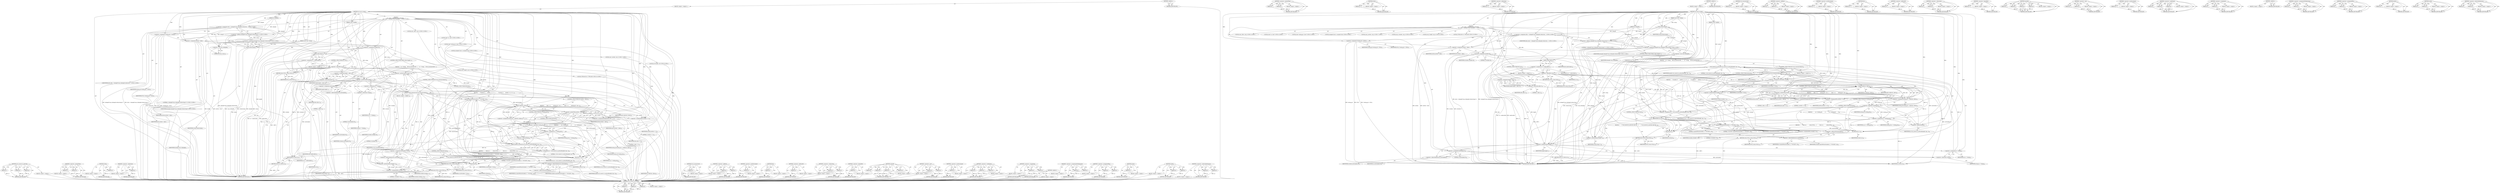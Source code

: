 digraph "&lt;operator&gt;.indirectIndexAccess" {
vulnerable_251 [label=<(METHOD,Curl_convert_to_network)>];
vulnerable_252 [label=<(PARAM,p1)>];
vulnerable_253 [label=<(PARAM,p2)>];
vulnerable_254 [label=<(PARAM,p3)>];
vulnerable_255 [label=<(BLOCK,&lt;empty&gt;,&lt;empty&gt;)>];
vulnerable_256 [label=<(METHOD_RETURN,ANY)>];
vulnerable_232 [label=<(METHOD,&lt;operator&gt;.greaterThan)>];
vulnerable_233 [label=<(PARAM,p1)>];
vulnerable_234 [label=<(PARAM,p2)>];
vulnerable_235 [label=<(BLOCK,&lt;empty&gt;,&lt;empty&gt;)>];
vulnerable_236 [label=<(METHOD_RETURN,ANY)>];
vulnerable_189 [label=<(METHOD,strlen)>];
vulnerable_190 [label=<(PARAM,p1)>];
vulnerable_191 [label=<(BLOCK,&lt;empty&gt;,&lt;empty&gt;)>];
vulnerable_192 [label=<(METHOD_RETURN,ANY)>];
vulnerable_210 [label=<(METHOD,&lt;operator&gt;.indirection)>];
vulnerable_211 [label=<(PARAM,p1)>];
vulnerable_212 [label=<(BLOCK,&lt;empty&gt;,&lt;empty&gt;)>];
vulnerable_213 [label=<(METHOD_RETURN,ANY)>];
vulnerable_6 [label=<(METHOD,&lt;global&gt;)<SUB>1</SUB>>];
vulnerable_7 [label=<(BLOCK,&lt;empty&gt;,&lt;empty&gt;)<SUB>1</SUB>>];
vulnerable_8 [label=<(METHOD,curl_easy_escape)<SUB>1</SUB>>];
vulnerable_9 [label=<(PARAM,CURL *handle)<SUB>1</SUB>>];
vulnerable_10 [label=<(PARAM,const char *string)<SUB>1</SUB>>];
vulnerable_11 [label=<(PARAM,int inlength)<SUB>1</SUB>>];
vulnerable_12 [label="<(BLOCK,{
  size_t alloc = (inlength?(size_t)inlength:s...,{
  size_t alloc = (inlength?(size_t)inlength:s...)<SUB>2</SUB>>"];
vulnerable_13 [label="<(LOCAL,size_t alloc: size_t)<SUB>3</SUB>>"];
vulnerable_14 [label="<(&lt;operator&gt;.assignment,alloc = (inlength?(size_t)inlength:strlen(strin...)<SUB>3</SUB>>"];
vulnerable_15 [label="<(IDENTIFIER,alloc,alloc = (inlength?(size_t)inlength:strlen(strin...)<SUB>3</SUB>>"];
vulnerable_16 [label="<(&lt;operator&gt;.addition,(inlength?(size_t)inlength:strlen(string))+1)<SUB>3</SUB>>"];
vulnerable_17 [label="<(&lt;operator&gt;.conditional,inlength?(size_t)inlength:strlen(string))<SUB>3</SUB>>"];
vulnerable_18 [label="<(IDENTIFIER,inlength,inlength?(size_t)inlength:strlen(string))<SUB>3</SUB>>"];
vulnerable_19 [label=<(&lt;operator&gt;.cast,(size_t)inlength)<SUB>3</SUB>>];
vulnerable_20 [label=<(UNKNOWN,size_t,size_t)<SUB>3</SUB>>];
vulnerable_21 [label=<(IDENTIFIER,inlength,(size_t)inlength)<SUB>3</SUB>>];
vulnerable_22 [label=<(strlen,strlen(string))<SUB>3</SUB>>];
vulnerable_23 [label=<(IDENTIFIER,string,strlen(string))<SUB>3</SUB>>];
vulnerable_24 [label="<(LITERAL,1,(inlength?(size_t)inlength:strlen(string))+1)<SUB>3</SUB>>"];
vulnerable_25 [label="<(LOCAL,char* ns: char*)<SUB>4</SUB>>"];
vulnerable_26 [label="<(LOCAL,char* testing_ptr: char*)<SUB>5</SUB>>"];
vulnerable_27 [label=<(&lt;operator&gt;.assignment,*testing_ptr = NULL)<SUB>5</SUB>>];
vulnerable_28 [label=<(IDENTIFIER,testing_ptr,*testing_ptr = NULL)<SUB>5</SUB>>];
vulnerable_29 [label=<(IDENTIFIER,NULL,*testing_ptr = NULL)<SUB>5</SUB>>];
vulnerable_30 [label="<(LOCAL,unsigned char in: unsigned char)<SUB>6</SUB>>"];
vulnerable_31 [label="<(LOCAL,size_t newlen: size_t)<SUB>7</SUB>>"];
vulnerable_32 [label=<(&lt;operator&gt;.assignment,newlen = alloc)<SUB>7</SUB>>];
vulnerable_33 [label=<(IDENTIFIER,newlen,newlen = alloc)<SUB>7</SUB>>];
vulnerable_34 [label=<(IDENTIFIER,alloc,newlen = alloc)<SUB>7</SUB>>];
vulnerable_35 [label="<(LOCAL,int strindex: int)<SUB>8</SUB>>"];
vulnerable_36 [label=<(&lt;operator&gt;.assignment,strindex=0)<SUB>8</SUB>>];
vulnerable_37 [label=<(IDENTIFIER,strindex,strindex=0)<SUB>8</SUB>>];
vulnerable_38 [label=<(LITERAL,0,strindex=0)<SUB>8</SUB>>];
vulnerable_39 [label="<(LOCAL,size_t length: size_t)<SUB>9</SUB>>"];
vulnerable_40 [label="<(LOCAL,CURLcode res: CURLcode)<SUB>10</SUB>>"];
vulnerable_41 [label=<(&lt;operator&gt;.assignment,ns = malloc(alloc))<SUB>12</SUB>>];
vulnerable_42 [label=<(IDENTIFIER,ns,ns = malloc(alloc))<SUB>12</SUB>>];
vulnerable_43 [label=<(malloc,malloc(alloc))<SUB>12</SUB>>];
vulnerable_44 [label=<(IDENTIFIER,alloc,malloc(alloc))<SUB>12</SUB>>];
vulnerable_45 [label=<(CONTROL_STRUCTURE,IF,if (!ns))<SUB>13</SUB>>];
vulnerable_46 [label=<(&lt;operator&gt;.logicalNot,!ns)<SUB>13</SUB>>];
vulnerable_47 [label=<(IDENTIFIER,ns,!ns)<SUB>13</SUB>>];
vulnerable_48 [label=<(BLOCK,&lt;empty&gt;,&lt;empty&gt;)<SUB>14</SUB>>];
vulnerable_49 [label=<(RETURN,return NULL;,return NULL;)<SUB>14</SUB>>];
vulnerable_50 [label=<(IDENTIFIER,NULL,return NULL;)<SUB>14</SUB>>];
vulnerable_51 [label=<(&lt;operator&gt;.assignment,length = alloc-1)<SUB>16</SUB>>];
vulnerable_52 [label=<(IDENTIFIER,length,length = alloc-1)<SUB>16</SUB>>];
vulnerable_53 [label=<(&lt;operator&gt;.subtraction,alloc-1)<SUB>16</SUB>>];
vulnerable_54 [label=<(IDENTIFIER,alloc,alloc-1)<SUB>16</SUB>>];
vulnerable_55 [label=<(LITERAL,1,alloc-1)<SUB>16</SUB>>];
vulnerable_56 [label=<(CONTROL_STRUCTURE,WHILE,while (length--))<SUB>17</SUB>>];
vulnerable_57 [label=<(&lt;operator&gt;.postDecrement,length--)<SUB>17</SUB>>];
vulnerable_58 [label=<(IDENTIFIER,length,length--)<SUB>17</SUB>>];
vulnerable_59 [label=<(BLOCK,{
    in = *string;

    if(Curl_isunreserved(i...,{
    in = *string;

    if(Curl_isunreserved(i...)<SUB>17</SUB>>];
vulnerable_60 [label=<(&lt;operator&gt;.assignment,in = *string)<SUB>18</SUB>>];
vulnerable_61 [label=<(IDENTIFIER,in,in = *string)<SUB>18</SUB>>];
vulnerable_62 [label=<(&lt;operator&gt;.indirection,*string)<SUB>18</SUB>>];
vulnerable_63 [label=<(IDENTIFIER,string,in = *string)<SUB>18</SUB>>];
vulnerable_64 [label=<(CONTROL_STRUCTURE,IF,if (Curl_isunreserved(in)))<SUB>20</SUB>>];
vulnerable_65 [label=<(Curl_isunreserved,Curl_isunreserved(in))<SUB>20</SUB>>];
vulnerable_66 [label=<(IDENTIFIER,in,Curl_isunreserved(in))<SUB>20</SUB>>];
vulnerable_67 [label=<(BLOCK,&lt;empty&gt;,&lt;empty&gt;)<SUB>22</SUB>>];
vulnerable_68 [label=<(&lt;operator&gt;.assignment,ns[strindex++]=in)<SUB>22</SUB>>];
vulnerable_69 [label=<(&lt;operator&gt;.indirectIndexAccess,ns[strindex++])<SUB>22</SUB>>];
vulnerable_70 [label=<(IDENTIFIER,ns,ns[strindex++]=in)<SUB>22</SUB>>];
vulnerable_71 [label=<(&lt;operator&gt;.postIncrement,strindex++)<SUB>22</SUB>>];
vulnerable_72 [label=<(IDENTIFIER,strindex,strindex++)<SUB>22</SUB>>];
vulnerable_73 [label=<(IDENTIFIER,in,ns[strindex++]=in)<SUB>22</SUB>>];
vulnerable_74 [label=<(CONTROL_STRUCTURE,ELSE,else)<SUB>23</SUB>>];
vulnerable_75 [label=<(BLOCK,{
      /* encode it */
      newlen += 2; /* t...,{
      /* encode it */
      newlen += 2; /* t...)<SUB>23</SUB>>];
vulnerable_76 [label=<(&lt;operator&gt;.assignmentPlus,newlen += 2)<SUB>25</SUB>>];
vulnerable_77 [label=<(IDENTIFIER,newlen,newlen += 2)<SUB>25</SUB>>];
vulnerable_78 [label=<(LITERAL,2,newlen += 2)<SUB>25</SUB>>];
vulnerable_79 [label=<(CONTROL_STRUCTURE,IF,if (newlen &gt; alloc))<SUB>26</SUB>>];
vulnerable_80 [label=<(&lt;operator&gt;.greaterThan,newlen &gt; alloc)<SUB>26</SUB>>];
vulnerable_81 [label=<(IDENTIFIER,newlen,newlen &gt; alloc)<SUB>26</SUB>>];
vulnerable_82 [label=<(IDENTIFIER,alloc,newlen &gt; alloc)<SUB>26</SUB>>];
vulnerable_83 [label=<(BLOCK,{
        alloc *= 2;
        testing_ptr = rea...,{
        alloc *= 2;
        testing_ptr = rea...)<SUB>26</SUB>>];
vulnerable_84 [label=<(&lt;operator&gt;.assignmentMultiplication,alloc *= 2)<SUB>27</SUB>>];
vulnerable_85 [label=<(IDENTIFIER,alloc,alloc *= 2)<SUB>27</SUB>>];
vulnerable_86 [label=<(LITERAL,2,alloc *= 2)<SUB>27</SUB>>];
vulnerable_87 [label=<(&lt;operator&gt;.assignment,testing_ptr = realloc(ns, alloc))<SUB>28</SUB>>];
vulnerable_88 [label=<(IDENTIFIER,testing_ptr,testing_ptr = realloc(ns, alloc))<SUB>28</SUB>>];
vulnerable_89 [label=<(realloc,realloc(ns, alloc))<SUB>28</SUB>>];
vulnerable_90 [label=<(IDENTIFIER,ns,realloc(ns, alloc))<SUB>28</SUB>>];
vulnerable_91 [label=<(IDENTIFIER,alloc,realloc(ns, alloc))<SUB>28</SUB>>];
vulnerable_92 [label=<(CONTROL_STRUCTURE,IF,if (!testing_ptr))<SUB>29</SUB>>];
vulnerable_93 [label=<(&lt;operator&gt;.logicalNot,!testing_ptr)<SUB>29</SUB>>];
vulnerable_94 [label=<(IDENTIFIER,testing_ptr,!testing_ptr)<SUB>29</SUB>>];
vulnerable_95 [label=<(BLOCK,{
          free( ns );
          return NULL;
...,{
          free( ns );
          return NULL;
...)<SUB>29</SUB>>];
vulnerable_96 [label=<(free,free( ns ))<SUB>30</SUB>>];
vulnerable_97 [label=<(IDENTIFIER,ns,free( ns ))<SUB>30</SUB>>];
vulnerable_98 [label=<(RETURN,return NULL;,return NULL;)<SUB>31</SUB>>];
vulnerable_99 [label=<(IDENTIFIER,NULL,return NULL;)<SUB>31</SUB>>];
vulnerable_100 [label=<(CONTROL_STRUCTURE,ELSE,else)<SUB>33</SUB>>];
vulnerable_101 [label=<(BLOCK,{
          ns = testing_ptr;
        },{
          ns = testing_ptr;
        })<SUB>33</SUB>>];
vulnerable_102 [label=<(&lt;operator&gt;.assignment,ns = testing_ptr)<SUB>34</SUB>>];
vulnerable_103 [label=<(IDENTIFIER,ns,ns = testing_ptr)<SUB>34</SUB>>];
vulnerable_104 [label=<(IDENTIFIER,testing_ptr,ns = testing_ptr)<SUB>34</SUB>>];
vulnerable_105 [label=<(&lt;operator&gt;.assignment,res = Curl_convert_to_network(handle, &amp;in, 1))<SUB>38</SUB>>];
vulnerable_106 [label=<(IDENTIFIER,res,res = Curl_convert_to_network(handle, &amp;in, 1))<SUB>38</SUB>>];
vulnerable_107 [label=<(Curl_convert_to_network,Curl_convert_to_network(handle, &amp;in, 1))<SUB>38</SUB>>];
vulnerable_108 [label=<(IDENTIFIER,handle,Curl_convert_to_network(handle, &amp;in, 1))<SUB>38</SUB>>];
vulnerable_109 [label=<(&lt;operator&gt;.addressOf,&amp;in)<SUB>38</SUB>>];
vulnerable_110 [label=<(IDENTIFIER,in,Curl_convert_to_network(handle, &amp;in, 1))<SUB>38</SUB>>];
vulnerable_111 [label=<(LITERAL,1,Curl_convert_to_network(handle, &amp;in, 1))<SUB>38</SUB>>];
vulnerable_112 [label=<(CONTROL_STRUCTURE,IF,if (res))<SUB>39</SUB>>];
vulnerable_113 [label=<(IDENTIFIER,res,if (res))<SUB>39</SUB>>];
vulnerable_114 [label=<(BLOCK,{
        /* Curl_convert_to_network calls fail...,{
        /* Curl_convert_to_network calls fail...)<SUB>39</SUB>>];
vulnerable_115 [label=<(free,free(ns))<SUB>41</SUB>>];
vulnerable_116 [label=<(IDENTIFIER,ns,free(ns))<SUB>41</SUB>>];
vulnerable_117 [label=<(RETURN,return NULL;,return NULL;)<SUB>42</SUB>>];
vulnerable_118 [label=<(IDENTIFIER,NULL,return NULL;)<SUB>42</SUB>>];
vulnerable_119 [label=<(snprintf,snprintf(&amp;ns[strindex], 4, &quot;%%%02X&quot;, in))<SUB>45</SUB>>];
vulnerable_120 [label=<(&lt;operator&gt;.addressOf,&amp;ns[strindex])<SUB>45</SUB>>];
vulnerable_121 [label=<(&lt;operator&gt;.indirectIndexAccess,ns[strindex])<SUB>45</SUB>>];
vulnerable_122 [label=<(IDENTIFIER,ns,snprintf(&amp;ns[strindex], 4, &quot;%%%02X&quot;, in))<SUB>45</SUB>>];
vulnerable_123 [label=<(IDENTIFIER,strindex,snprintf(&amp;ns[strindex], 4, &quot;%%%02X&quot;, in))<SUB>45</SUB>>];
vulnerable_124 [label=<(LITERAL,4,snprintf(&amp;ns[strindex], 4, &quot;%%%02X&quot;, in))<SUB>45</SUB>>];
vulnerable_125 [label=<(LITERAL,&quot;%%%02X&quot;,snprintf(&amp;ns[strindex], 4, &quot;%%%02X&quot;, in))<SUB>45</SUB>>];
vulnerable_126 [label=<(IDENTIFIER,in,snprintf(&amp;ns[strindex], 4, &quot;%%%02X&quot;, in))<SUB>45</SUB>>];
vulnerable_127 [label=<(&lt;operator&gt;.assignmentPlus,strindex+=3)<SUB>47</SUB>>];
vulnerable_128 [label=<(IDENTIFIER,strindex,strindex+=3)<SUB>47</SUB>>];
vulnerable_129 [label=<(LITERAL,3,strindex+=3)<SUB>47</SUB>>];
vulnerable_130 [label=<(&lt;operator&gt;.postIncrement,string++)<SUB>49</SUB>>];
vulnerable_131 [label=<(IDENTIFIER,string,string++)<SUB>49</SUB>>];
vulnerable_132 [label=<(&lt;operator&gt;.assignment,ns[strindex]=0)<SUB>51</SUB>>];
vulnerable_133 [label=<(&lt;operator&gt;.indirectIndexAccess,ns[strindex])<SUB>51</SUB>>];
vulnerable_134 [label=<(IDENTIFIER,ns,ns[strindex]=0)<SUB>51</SUB>>];
vulnerable_135 [label=<(IDENTIFIER,strindex,ns[strindex]=0)<SUB>51</SUB>>];
vulnerable_136 [label=<(LITERAL,0,ns[strindex]=0)<SUB>51</SUB>>];
vulnerable_137 [label=<(RETURN,return ns;,return ns;)<SUB>52</SUB>>];
vulnerable_138 [label=<(IDENTIFIER,ns,return ns;)<SUB>52</SUB>>];
vulnerable_139 [label=<(METHOD_RETURN,char*)<SUB>1</SUB>>];
vulnerable_141 [label=<(METHOD_RETURN,ANY)<SUB>1</SUB>>];
vulnerable_214 [label=<(METHOD,Curl_isunreserved)>];
vulnerable_215 [label=<(PARAM,p1)>];
vulnerable_216 [label=<(BLOCK,&lt;empty&gt;,&lt;empty&gt;)>];
vulnerable_217 [label=<(METHOD_RETURN,ANY)>];
vulnerable_173 [label=<(METHOD,&lt;operator&gt;.addition)>];
vulnerable_174 [label=<(PARAM,p1)>];
vulnerable_175 [label=<(PARAM,p2)>];
vulnerable_176 [label=<(BLOCK,&lt;empty&gt;,&lt;empty&gt;)>];
vulnerable_177 [label=<(METHOD_RETURN,ANY)>];
vulnerable_206 [label=<(METHOD,&lt;operator&gt;.postDecrement)>];
vulnerable_207 [label=<(PARAM,p1)>];
vulnerable_208 [label=<(BLOCK,&lt;empty&gt;,&lt;empty&gt;)>];
vulnerable_209 [label=<(METHOD_RETURN,ANY)>];
vulnerable_247 [label=<(METHOD,free)>];
vulnerable_248 [label=<(PARAM,p1)>];
vulnerable_249 [label=<(BLOCK,&lt;empty&gt;,&lt;empty&gt;)>];
vulnerable_250 [label=<(METHOD_RETURN,ANY)>];
vulnerable_257 [label=<(METHOD,&lt;operator&gt;.addressOf)>];
vulnerable_258 [label=<(PARAM,p1)>];
vulnerable_259 [label=<(BLOCK,&lt;empty&gt;,&lt;empty&gt;)>];
vulnerable_260 [label=<(METHOD_RETURN,ANY)>];
vulnerable_201 [label=<(METHOD,&lt;operator&gt;.subtraction)>];
vulnerable_202 [label=<(PARAM,p1)>];
vulnerable_203 [label=<(PARAM,p2)>];
vulnerable_204 [label=<(BLOCK,&lt;empty&gt;,&lt;empty&gt;)>];
vulnerable_205 [label=<(METHOD_RETURN,ANY)>];
vulnerable_197 [label=<(METHOD,&lt;operator&gt;.logicalNot)>];
vulnerable_198 [label=<(PARAM,p1)>];
vulnerable_199 [label=<(BLOCK,&lt;empty&gt;,&lt;empty&gt;)>];
vulnerable_200 [label=<(METHOD_RETURN,ANY)>];
vulnerable_261 [label=<(METHOD,snprintf)>];
vulnerable_262 [label=<(PARAM,p1)>];
vulnerable_263 [label=<(PARAM,p2)>];
vulnerable_264 [label=<(PARAM,p3)>];
vulnerable_265 [label=<(PARAM,p4)>];
vulnerable_266 [label=<(BLOCK,&lt;empty&gt;,&lt;empty&gt;)>];
vulnerable_267 [label=<(METHOD_RETURN,ANY)>];
vulnerable_184 [label=<(METHOD,&lt;operator&gt;.cast)>];
vulnerable_185 [label=<(PARAM,p1)>];
vulnerable_186 [label=<(PARAM,p2)>];
vulnerable_187 [label=<(BLOCK,&lt;empty&gt;,&lt;empty&gt;)>];
vulnerable_188 [label=<(METHOD_RETURN,ANY)>];
vulnerable_223 [label=<(METHOD,&lt;operator&gt;.postIncrement)>];
vulnerable_224 [label=<(PARAM,p1)>];
vulnerable_225 [label=<(BLOCK,&lt;empty&gt;,&lt;empty&gt;)>];
vulnerable_226 [label=<(METHOD_RETURN,ANY)>];
vulnerable_178 [label=<(METHOD,&lt;operator&gt;.conditional)>];
vulnerable_179 [label=<(PARAM,p1)>];
vulnerable_180 [label=<(PARAM,p2)>];
vulnerable_181 [label=<(PARAM,p3)>];
vulnerable_182 [label=<(BLOCK,&lt;empty&gt;,&lt;empty&gt;)>];
vulnerable_183 [label=<(METHOD_RETURN,ANY)>];
vulnerable_168 [label=<(METHOD,&lt;operator&gt;.assignment)>];
vulnerable_169 [label=<(PARAM,p1)>];
vulnerable_170 [label=<(PARAM,p2)>];
vulnerable_171 [label=<(BLOCK,&lt;empty&gt;,&lt;empty&gt;)>];
vulnerable_172 [label=<(METHOD_RETURN,ANY)>];
vulnerable_162 [label=<(METHOD,&lt;global&gt;)<SUB>1</SUB>>];
vulnerable_163 [label=<(BLOCK,&lt;empty&gt;,&lt;empty&gt;)>];
vulnerable_164 [label=<(METHOD_RETURN,ANY)>];
vulnerable_237 [label=<(METHOD,&lt;operator&gt;.assignmentMultiplication)>];
vulnerable_238 [label=<(PARAM,p1)>];
vulnerable_239 [label=<(PARAM,p2)>];
vulnerable_240 [label=<(BLOCK,&lt;empty&gt;,&lt;empty&gt;)>];
vulnerable_241 [label=<(METHOD_RETURN,ANY)>];
vulnerable_227 [label=<(METHOD,&lt;operator&gt;.assignmentPlus)>];
vulnerable_228 [label=<(PARAM,p1)>];
vulnerable_229 [label=<(PARAM,p2)>];
vulnerable_230 [label=<(BLOCK,&lt;empty&gt;,&lt;empty&gt;)>];
vulnerable_231 [label=<(METHOD_RETURN,ANY)>];
vulnerable_193 [label=<(METHOD,malloc)>];
vulnerable_194 [label=<(PARAM,p1)>];
vulnerable_195 [label=<(BLOCK,&lt;empty&gt;,&lt;empty&gt;)>];
vulnerable_196 [label=<(METHOD_RETURN,ANY)>];
vulnerable_242 [label=<(METHOD,realloc)>];
vulnerable_243 [label=<(PARAM,p1)>];
vulnerable_244 [label=<(PARAM,p2)>];
vulnerable_245 [label=<(BLOCK,&lt;empty&gt;,&lt;empty&gt;)>];
vulnerable_246 [label=<(METHOD_RETURN,ANY)>];
vulnerable_218 [label=<(METHOD,&lt;operator&gt;.indirectIndexAccess)>];
vulnerable_219 [label=<(PARAM,p1)>];
vulnerable_220 [label=<(PARAM,p2)>];
vulnerable_221 [label=<(BLOCK,&lt;empty&gt;,&lt;empty&gt;)>];
vulnerable_222 [label=<(METHOD_RETURN,ANY)>];
fixed_251 [label=<(METHOD,Curl_convert_to_network)>];
fixed_252 [label=<(PARAM,p1)>];
fixed_253 [label=<(PARAM,p2)>];
fixed_254 [label=<(PARAM,p3)>];
fixed_255 [label=<(BLOCK,&lt;empty&gt;,&lt;empty&gt;)>];
fixed_256 [label=<(METHOD_RETURN,ANY)>];
fixed_232 [label=<(METHOD,&lt;operator&gt;.greaterThan)>];
fixed_233 [label=<(PARAM,p1)>];
fixed_234 [label=<(PARAM,p2)>];
fixed_235 [label=<(BLOCK,&lt;empty&gt;,&lt;empty&gt;)>];
fixed_236 [label=<(METHOD_RETURN,ANY)>];
fixed_189 [label=<(METHOD,strlen)>];
fixed_190 [label=<(PARAM,p1)>];
fixed_191 [label=<(BLOCK,&lt;empty&gt;,&lt;empty&gt;)>];
fixed_192 [label=<(METHOD_RETURN,ANY)>];
fixed_210 [label=<(METHOD,&lt;operator&gt;.indirection)>];
fixed_211 [label=<(PARAM,p1)>];
fixed_212 [label=<(BLOCK,&lt;empty&gt;,&lt;empty&gt;)>];
fixed_213 [label=<(METHOD_RETURN,ANY)>];
fixed_6 [label=<(METHOD,&lt;global&gt;)<SUB>1</SUB>>];
fixed_7 [label=<(BLOCK,&lt;empty&gt;,&lt;empty&gt;)<SUB>1</SUB>>];
fixed_8 [label=<(METHOD,curl_easy_escape)<SUB>1</SUB>>];
fixed_9 [label=<(PARAM,CURL *handle)<SUB>1</SUB>>];
fixed_10 [label=<(PARAM,const char *string)<SUB>1</SUB>>];
fixed_11 [label=<(PARAM,int inlength)<SUB>1</SUB>>];
fixed_12 [label="<(BLOCK,{
  size_t alloc = (inlength?(size_t)inlength:s...,{
  size_t alloc = (inlength?(size_t)inlength:s...)<SUB>2</SUB>>"];
fixed_13 [label="<(LOCAL,size_t alloc: size_t)<SUB>3</SUB>>"];
fixed_14 [label="<(&lt;operator&gt;.assignment,alloc = (inlength?(size_t)inlength:strlen(strin...)<SUB>3</SUB>>"];
fixed_15 [label="<(IDENTIFIER,alloc,alloc = (inlength?(size_t)inlength:strlen(strin...)<SUB>3</SUB>>"];
fixed_16 [label="<(&lt;operator&gt;.addition,(inlength?(size_t)inlength:strlen(string))+1)<SUB>3</SUB>>"];
fixed_17 [label="<(&lt;operator&gt;.conditional,inlength?(size_t)inlength:strlen(string))<SUB>3</SUB>>"];
fixed_18 [label="<(IDENTIFIER,inlength,inlength?(size_t)inlength:strlen(string))<SUB>3</SUB>>"];
fixed_19 [label=<(&lt;operator&gt;.cast,(size_t)inlength)<SUB>3</SUB>>];
fixed_20 [label=<(UNKNOWN,size_t,size_t)<SUB>3</SUB>>];
fixed_21 [label=<(IDENTIFIER,inlength,(size_t)inlength)<SUB>3</SUB>>];
fixed_22 [label=<(strlen,strlen(string))<SUB>3</SUB>>];
fixed_23 [label=<(IDENTIFIER,string,strlen(string))<SUB>3</SUB>>];
fixed_24 [label="<(LITERAL,1,(inlength?(size_t)inlength:strlen(string))+1)<SUB>3</SUB>>"];
fixed_25 [label="<(LOCAL,char* ns: char*)<SUB>4</SUB>>"];
fixed_26 [label="<(LOCAL,char* testing_ptr: char*)<SUB>5</SUB>>"];
fixed_27 [label=<(&lt;operator&gt;.assignment,*testing_ptr = NULL)<SUB>5</SUB>>];
fixed_28 [label=<(IDENTIFIER,testing_ptr,*testing_ptr = NULL)<SUB>5</SUB>>];
fixed_29 [label=<(IDENTIFIER,NULL,*testing_ptr = NULL)<SUB>5</SUB>>];
fixed_30 [label="<(LOCAL,unsigned char in: unsigned char)<SUB>6</SUB>>"];
fixed_31 [label="<(LOCAL,size_t newlen: size_t)<SUB>7</SUB>>"];
fixed_32 [label=<(&lt;operator&gt;.assignment,newlen = alloc)<SUB>7</SUB>>];
fixed_33 [label=<(IDENTIFIER,newlen,newlen = alloc)<SUB>7</SUB>>];
fixed_34 [label=<(IDENTIFIER,alloc,newlen = alloc)<SUB>7</SUB>>];
fixed_35 [label="<(LOCAL,size_t strindex: size_t)<SUB>8</SUB>>"];
fixed_36 [label=<(&lt;operator&gt;.assignment,strindex=0)<SUB>8</SUB>>];
fixed_37 [label=<(IDENTIFIER,strindex,strindex=0)<SUB>8</SUB>>];
fixed_38 [label=<(LITERAL,0,strindex=0)<SUB>8</SUB>>];
fixed_39 [label="<(LOCAL,size_t length: size_t)<SUB>9</SUB>>"];
fixed_40 [label="<(LOCAL,CURLcode res: CURLcode)<SUB>10</SUB>>"];
fixed_41 [label=<(&lt;operator&gt;.assignment,ns = malloc(alloc))<SUB>12</SUB>>];
fixed_42 [label=<(IDENTIFIER,ns,ns = malloc(alloc))<SUB>12</SUB>>];
fixed_43 [label=<(malloc,malloc(alloc))<SUB>12</SUB>>];
fixed_44 [label=<(IDENTIFIER,alloc,malloc(alloc))<SUB>12</SUB>>];
fixed_45 [label=<(CONTROL_STRUCTURE,IF,if (!ns))<SUB>13</SUB>>];
fixed_46 [label=<(&lt;operator&gt;.logicalNot,!ns)<SUB>13</SUB>>];
fixed_47 [label=<(IDENTIFIER,ns,!ns)<SUB>13</SUB>>];
fixed_48 [label=<(BLOCK,&lt;empty&gt;,&lt;empty&gt;)<SUB>14</SUB>>];
fixed_49 [label=<(RETURN,return NULL;,return NULL;)<SUB>14</SUB>>];
fixed_50 [label=<(IDENTIFIER,NULL,return NULL;)<SUB>14</SUB>>];
fixed_51 [label=<(&lt;operator&gt;.assignment,length = alloc-1)<SUB>16</SUB>>];
fixed_52 [label=<(IDENTIFIER,length,length = alloc-1)<SUB>16</SUB>>];
fixed_53 [label=<(&lt;operator&gt;.subtraction,alloc-1)<SUB>16</SUB>>];
fixed_54 [label=<(IDENTIFIER,alloc,alloc-1)<SUB>16</SUB>>];
fixed_55 [label=<(LITERAL,1,alloc-1)<SUB>16</SUB>>];
fixed_56 [label=<(CONTROL_STRUCTURE,WHILE,while (length--))<SUB>17</SUB>>];
fixed_57 [label=<(&lt;operator&gt;.postDecrement,length--)<SUB>17</SUB>>];
fixed_58 [label=<(IDENTIFIER,length,length--)<SUB>17</SUB>>];
fixed_59 [label=<(BLOCK,{
    in = *string;

    if(Curl_isunreserved(i...,{
    in = *string;

    if(Curl_isunreserved(i...)<SUB>17</SUB>>];
fixed_60 [label=<(&lt;operator&gt;.assignment,in = *string)<SUB>18</SUB>>];
fixed_61 [label=<(IDENTIFIER,in,in = *string)<SUB>18</SUB>>];
fixed_62 [label=<(&lt;operator&gt;.indirection,*string)<SUB>18</SUB>>];
fixed_63 [label=<(IDENTIFIER,string,in = *string)<SUB>18</SUB>>];
fixed_64 [label=<(CONTROL_STRUCTURE,IF,if (Curl_isunreserved(in)))<SUB>20</SUB>>];
fixed_65 [label=<(Curl_isunreserved,Curl_isunreserved(in))<SUB>20</SUB>>];
fixed_66 [label=<(IDENTIFIER,in,Curl_isunreserved(in))<SUB>20</SUB>>];
fixed_67 [label=<(BLOCK,&lt;empty&gt;,&lt;empty&gt;)<SUB>22</SUB>>];
fixed_68 [label=<(&lt;operator&gt;.assignment,ns[strindex++]=in)<SUB>22</SUB>>];
fixed_69 [label=<(&lt;operator&gt;.indirectIndexAccess,ns[strindex++])<SUB>22</SUB>>];
fixed_70 [label=<(IDENTIFIER,ns,ns[strindex++]=in)<SUB>22</SUB>>];
fixed_71 [label=<(&lt;operator&gt;.postIncrement,strindex++)<SUB>22</SUB>>];
fixed_72 [label=<(IDENTIFIER,strindex,strindex++)<SUB>22</SUB>>];
fixed_73 [label=<(IDENTIFIER,in,ns[strindex++]=in)<SUB>22</SUB>>];
fixed_74 [label=<(CONTROL_STRUCTURE,ELSE,else)<SUB>23</SUB>>];
fixed_75 [label=<(BLOCK,{
      /* encode it */
      newlen += 2; /* t...,{
      /* encode it */
      newlen += 2; /* t...)<SUB>23</SUB>>];
fixed_76 [label=<(&lt;operator&gt;.assignmentPlus,newlen += 2)<SUB>25</SUB>>];
fixed_77 [label=<(IDENTIFIER,newlen,newlen += 2)<SUB>25</SUB>>];
fixed_78 [label=<(LITERAL,2,newlen += 2)<SUB>25</SUB>>];
fixed_79 [label=<(CONTROL_STRUCTURE,IF,if (newlen &gt; alloc))<SUB>26</SUB>>];
fixed_80 [label=<(&lt;operator&gt;.greaterThan,newlen &gt; alloc)<SUB>26</SUB>>];
fixed_81 [label=<(IDENTIFIER,newlen,newlen &gt; alloc)<SUB>26</SUB>>];
fixed_82 [label=<(IDENTIFIER,alloc,newlen &gt; alloc)<SUB>26</SUB>>];
fixed_83 [label=<(BLOCK,{
        alloc *= 2;
        testing_ptr = rea...,{
        alloc *= 2;
        testing_ptr = rea...)<SUB>26</SUB>>];
fixed_84 [label=<(&lt;operator&gt;.assignmentMultiplication,alloc *= 2)<SUB>27</SUB>>];
fixed_85 [label=<(IDENTIFIER,alloc,alloc *= 2)<SUB>27</SUB>>];
fixed_86 [label=<(LITERAL,2,alloc *= 2)<SUB>27</SUB>>];
fixed_87 [label=<(&lt;operator&gt;.assignment,testing_ptr = realloc(ns, alloc))<SUB>28</SUB>>];
fixed_88 [label=<(IDENTIFIER,testing_ptr,testing_ptr = realloc(ns, alloc))<SUB>28</SUB>>];
fixed_89 [label=<(realloc,realloc(ns, alloc))<SUB>28</SUB>>];
fixed_90 [label=<(IDENTIFIER,ns,realloc(ns, alloc))<SUB>28</SUB>>];
fixed_91 [label=<(IDENTIFIER,alloc,realloc(ns, alloc))<SUB>28</SUB>>];
fixed_92 [label=<(CONTROL_STRUCTURE,IF,if (!testing_ptr))<SUB>29</SUB>>];
fixed_93 [label=<(&lt;operator&gt;.logicalNot,!testing_ptr)<SUB>29</SUB>>];
fixed_94 [label=<(IDENTIFIER,testing_ptr,!testing_ptr)<SUB>29</SUB>>];
fixed_95 [label=<(BLOCK,{
          free( ns );
          return NULL;
...,{
          free( ns );
          return NULL;
...)<SUB>29</SUB>>];
fixed_96 [label=<(free,free( ns ))<SUB>30</SUB>>];
fixed_97 [label=<(IDENTIFIER,ns,free( ns ))<SUB>30</SUB>>];
fixed_98 [label=<(RETURN,return NULL;,return NULL;)<SUB>31</SUB>>];
fixed_99 [label=<(IDENTIFIER,NULL,return NULL;)<SUB>31</SUB>>];
fixed_100 [label=<(CONTROL_STRUCTURE,ELSE,else)<SUB>33</SUB>>];
fixed_101 [label=<(BLOCK,{
          ns = testing_ptr;
        },{
          ns = testing_ptr;
        })<SUB>33</SUB>>];
fixed_102 [label=<(&lt;operator&gt;.assignment,ns = testing_ptr)<SUB>34</SUB>>];
fixed_103 [label=<(IDENTIFIER,ns,ns = testing_ptr)<SUB>34</SUB>>];
fixed_104 [label=<(IDENTIFIER,testing_ptr,ns = testing_ptr)<SUB>34</SUB>>];
fixed_105 [label=<(&lt;operator&gt;.assignment,res = Curl_convert_to_network(handle, &amp;in, 1))<SUB>38</SUB>>];
fixed_106 [label=<(IDENTIFIER,res,res = Curl_convert_to_network(handle, &amp;in, 1))<SUB>38</SUB>>];
fixed_107 [label=<(Curl_convert_to_network,Curl_convert_to_network(handle, &amp;in, 1))<SUB>38</SUB>>];
fixed_108 [label=<(IDENTIFIER,handle,Curl_convert_to_network(handle, &amp;in, 1))<SUB>38</SUB>>];
fixed_109 [label=<(&lt;operator&gt;.addressOf,&amp;in)<SUB>38</SUB>>];
fixed_110 [label=<(IDENTIFIER,in,Curl_convert_to_network(handle, &amp;in, 1))<SUB>38</SUB>>];
fixed_111 [label=<(LITERAL,1,Curl_convert_to_network(handle, &amp;in, 1))<SUB>38</SUB>>];
fixed_112 [label=<(CONTROL_STRUCTURE,IF,if (res))<SUB>39</SUB>>];
fixed_113 [label=<(IDENTIFIER,res,if (res))<SUB>39</SUB>>];
fixed_114 [label=<(BLOCK,{
        /* Curl_convert_to_network calls fail...,{
        /* Curl_convert_to_network calls fail...)<SUB>39</SUB>>];
fixed_115 [label=<(free,free(ns))<SUB>41</SUB>>];
fixed_116 [label=<(IDENTIFIER,ns,free(ns))<SUB>41</SUB>>];
fixed_117 [label=<(RETURN,return NULL;,return NULL;)<SUB>42</SUB>>];
fixed_118 [label=<(IDENTIFIER,NULL,return NULL;)<SUB>42</SUB>>];
fixed_119 [label=<(snprintf,snprintf(&amp;ns[strindex], 4, &quot;%%%02X&quot;, in))<SUB>45</SUB>>];
fixed_120 [label=<(&lt;operator&gt;.addressOf,&amp;ns[strindex])<SUB>45</SUB>>];
fixed_121 [label=<(&lt;operator&gt;.indirectIndexAccess,ns[strindex])<SUB>45</SUB>>];
fixed_122 [label=<(IDENTIFIER,ns,snprintf(&amp;ns[strindex], 4, &quot;%%%02X&quot;, in))<SUB>45</SUB>>];
fixed_123 [label=<(IDENTIFIER,strindex,snprintf(&amp;ns[strindex], 4, &quot;%%%02X&quot;, in))<SUB>45</SUB>>];
fixed_124 [label=<(LITERAL,4,snprintf(&amp;ns[strindex], 4, &quot;%%%02X&quot;, in))<SUB>45</SUB>>];
fixed_125 [label=<(LITERAL,&quot;%%%02X&quot;,snprintf(&amp;ns[strindex], 4, &quot;%%%02X&quot;, in))<SUB>45</SUB>>];
fixed_126 [label=<(IDENTIFIER,in,snprintf(&amp;ns[strindex], 4, &quot;%%%02X&quot;, in))<SUB>45</SUB>>];
fixed_127 [label=<(&lt;operator&gt;.assignmentPlus,strindex+=3)<SUB>47</SUB>>];
fixed_128 [label=<(IDENTIFIER,strindex,strindex+=3)<SUB>47</SUB>>];
fixed_129 [label=<(LITERAL,3,strindex+=3)<SUB>47</SUB>>];
fixed_130 [label=<(&lt;operator&gt;.postIncrement,string++)<SUB>49</SUB>>];
fixed_131 [label=<(IDENTIFIER,string,string++)<SUB>49</SUB>>];
fixed_132 [label=<(&lt;operator&gt;.assignment,ns[strindex]=0)<SUB>51</SUB>>];
fixed_133 [label=<(&lt;operator&gt;.indirectIndexAccess,ns[strindex])<SUB>51</SUB>>];
fixed_134 [label=<(IDENTIFIER,ns,ns[strindex]=0)<SUB>51</SUB>>];
fixed_135 [label=<(IDENTIFIER,strindex,ns[strindex]=0)<SUB>51</SUB>>];
fixed_136 [label=<(LITERAL,0,ns[strindex]=0)<SUB>51</SUB>>];
fixed_137 [label=<(RETURN,return ns;,return ns;)<SUB>52</SUB>>];
fixed_138 [label=<(IDENTIFIER,ns,return ns;)<SUB>52</SUB>>];
fixed_139 [label=<(METHOD_RETURN,char*)<SUB>1</SUB>>];
fixed_141 [label=<(METHOD_RETURN,ANY)<SUB>1</SUB>>];
fixed_214 [label=<(METHOD,Curl_isunreserved)>];
fixed_215 [label=<(PARAM,p1)>];
fixed_216 [label=<(BLOCK,&lt;empty&gt;,&lt;empty&gt;)>];
fixed_217 [label=<(METHOD_RETURN,ANY)>];
fixed_173 [label=<(METHOD,&lt;operator&gt;.addition)>];
fixed_174 [label=<(PARAM,p1)>];
fixed_175 [label=<(PARAM,p2)>];
fixed_176 [label=<(BLOCK,&lt;empty&gt;,&lt;empty&gt;)>];
fixed_177 [label=<(METHOD_RETURN,ANY)>];
fixed_206 [label=<(METHOD,&lt;operator&gt;.postDecrement)>];
fixed_207 [label=<(PARAM,p1)>];
fixed_208 [label=<(BLOCK,&lt;empty&gt;,&lt;empty&gt;)>];
fixed_209 [label=<(METHOD_RETURN,ANY)>];
fixed_247 [label=<(METHOD,free)>];
fixed_248 [label=<(PARAM,p1)>];
fixed_249 [label=<(BLOCK,&lt;empty&gt;,&lt;empty&gt;)>];
fixed_250 [label=<(METHOD_RETURN,ANY)>];
fixed_257 [label=<(METHOD,&lt;operator&gt;.addressOf)>];
fixed_258 [label=<(PARAM,p1)>];
fixed_259 [label=<(BLOCK,&lt;empty&gt;,&lt;empty&gt;)>];
fixed_260 [label=<(METHOD_RETURN,ANY)>];
fixed_201 [label=<(METHOD,&lt;operator&gt;.subtraction)>];
fixed_202 [label=<(PARAM,p1)>];
fixed_203 [label=<(PARAM,p2)>];
fixed_204 [label=<(BLOCK,&lt;empty&gt;,&lt;empty&gt;)>];
fixed_205 [label=<(METHOD_RETURN,ANY)>];
fixed_197 [label=<(METHOD,&lt;operator&gt;.logicalNot)>];
fixed_198 [label=<(PARAM,p1)>];
fixed_199 [label=<(BLOCK,&lt;empty&gt;,&lt;empty&gt;)>];
fixed_200 [label=<(METHOD_RETURN,ANY)>];
fixed_261 [label=<(METHOD,snprintf)>];
fixed_262 [label=<(PARAM,p1)>];
fixed_263 [label=<(PARAM,p2)>];
fixed_264 [label=<(PARAM,p3)>];
fixed_265 [label=<(PARAM,p4)>];
fixed_266 [label=<(BLOCK,&lt;empty&gt;,&lt;empty&gt;)>];
fixed_267 [label=<(METHOD_RETURN,ANY)>];
fixed_184 [label=<(METHOD,&lt;operator&gt;.cast)>];
fixed_185 [label=<(PARAM,p1)>];
fixed_186 [label=<(PARAM,p2)>];
fixed_187 [label=<(BLOCK,&lt;empty&gt;,&lt;empty&gt;)>];
fixed_188 [label=<(METHOD_RETURN,ANY)>];
fixed_223 [label=<(METHOD,&lt;operator&gt;.postIncrement)>];
fixed_224 [label=<(PARAM,p1)>];
fixed_225 [label=<(BLOCK,&lt;empty&gt;,&lt;empty&gt;)>];
fixed_226 [label=<(METHOD_RETURN,ANY)>];
fixed_178 [label=<(METHOD,&lt;operator&gt;.conditional)>];
fixed_179 [label=<(PARAM,p1)>];
fixed_180 [label=<(PARAM,p2)>];
fixed_181 [label=<(PARAM,p3)>];
fixed_182 [label=<(BLOCK,&lt;empty&gt;,&lt;empty&gt;)>];
fixed_183 [label=<(METHOD_RETURN,ANY)>];
fixed_168 [label=<(METHOD,&lt;operator&gt;.assignment)>];
fixed_169 [label=<(PARAM,p1)>];
fixed_170 [label=<(PARAM,p2)>];
fixed_171 [label=<(BLOCK,&lt;empty&gt;,&lt;empty&gt;)>];
fixed_172 [label=<(METHOD_RETURN,ANY)>];
fixed_162 [label=<(METHOD,&lt;global&gt;)<SUB>1</SUB>>];
fixed_163 [label=<(BLOCK,&lt;empty&gt;,&lt;empty&gt;)>];
fixed_164 [label=<(METHOD_RETURN,ANY)>];
fixed_237 [label=<(METHOD,&lt;operator&gt;.assignmentMultiplication)>];
fixed_238 [label=<(PARAM,p1)>];
fixed_239 [label=<(PARAM,p2)>];
fixed_240 [label=<(BLOCK,&lt;empty&gt;,&lt;empty&gt;)>];
fixed_241 [label=<(METHOD_RETURN,ANY)>];
fixed_227 [label=<(METHOD,&lt;operator&gt;.assignmentPlus)>];
fixed_228 [label=<(PARAM,p1)>];
fixed_229 [label=<(PARAM,p2)>];
fixed_230 [label=<(BLOCK,&lt;empty&gt;,&lt;empty&gt;)>];
fixed_231 [label=<(METHOD_RETURN,ANY)>];
fixed_193 [label=<(METHOD,malloc)>];
fixed_194 [label=<(PARAM,p1)>];
fixed_195 [label=<(BLOCK,&lt;empty&gt;,&lt;empty&gt;)>];
fixed_196 [label=<(METHOD_RETURN,ANY)>];
fixed_242 [label=<(METHOD,realloc)>];
fixed_243 [label=<(PARAM,p1)>];
fixed_244 [label=<(PARAM,p2)>];
fixed_245 [label=<(BLOCK,&lt;empty&gt;,&lt;empty&gt;)>];
fixed_246 [label=<(METHOD_RETURN,ANY)>];
fixed_218 [label=<(METHOD,&lt;operator&gt;.indirectIndexAccess)>];
fixed_219 [label=<(PARAM,p1)>];
fixed_220 [label=<(PARAM,p2)>];
fixed_221 [label=<(BLOCK,&lt;empty&gt;,&lt;empty&gt;)>];
fixed_222 [label=<(METHOD_RETURN,ANY)>];
vulnerable_251 -> vulnerable_252  [key=0, label="AST: "];
vulnerable_251 -> vulnerable_252  [key=1, label="DDG: "];
vulnerable_251 -> vulnerable_255  [key=0, label="AST: "];
vulnerable_251 -> vulnerable_253  [key=0, label="AST: "];
vulnerable_251 -> vulnerable_253  [key=1, label="DDG: "];
vulnerable_251 -> vulnerable_256  [key=0, label="AST: "];
vulnerable_251 -> vulnerable_256  [key=1, label="CFG: "];
vulnerable_251 -> vulnerable_254  [key=0, label="AST: "];
vulnerable_251 -> vulnerable_254  [key=1, label="DDG: "];
vulnerable_252 -> vulnerable_256  [key=0, label="DDG: p1"];
vulnerable_253 -> vulnerable_256  [key=0, label="DDG: p2"];
vulnerable_254 -> vulnerable_256  [key=0, label="DDG: p3"];
vulnerable_255 -> fixed_251  [key=0];
vulnerable_256 -> fixed_251  [key=0];
vulnerable_232 -> vulnerable_233  [key=0, label="AST: "];
vulnerable_232 -> vulnerable_233  [key=1, label="DDG: "];
vulnerable_232 -> vulnerable_235  [key=0, label="AST: "];
vulnerable_232 -> vulnerable_234  [key=0, label="AST: "];
vulnerable_232 -> vulnerable_234  [key=1, label="DDG: "];
vulnerable_232 -> vulnerable_236  [key=0, label="AST: "];
vulnerable_232 -> vulnerable_236  [key=1, label="CFG: "];
vulnerable_233 -> vulnerable_236  [key=0, label="DDG: p1"];
vulnerable_234 -> vulnerable_236  [key=0, label="DDG: p2"];
vulnerable_235 -> fixed_251  [key=0];
vulnerable_236 -> fixed_251  [key=0];
vulnerable_189 -> vulnerable_190  [key=0, label="AST: "];
vulnerable_189 -> vulnerable_190  [key=1, label="DDG: "];
vulnerable_189 -> vulnerable_191  [key=0, label="AST: "];
vulnerable_189 -> vulnerable_192  [key=0, label="AST: "];
vulnerable_189 -> vulnerable_192  [key=1, label="CFG: "];
vulnerable_190 -> vulnerable_192  [key=0, label="DDG: p1"];
vulnerable_191 -> fixed_251  [key=0];
vulnerable_192 -> fixed_251  [key=0];
vulnerable_210 -> vulnerable_211  [key=0, label="AST: "];
vulnerable_210 -> vulnerable_211  [key=1, label="DDG: "];
vulnerable_210 -> vulnerable_212  [key=0, label="AST: "];
vulnerable_210 -> vulnerable_213  [key=0, label="AST: "];
vulnerable_210 -> vulnerable_213  [key=1, label="CFG: "];
vulnerable_211 -> vulnerable_213  [key=0, label="DDG: p1"];
vulnerable_212 -> fixed_251  [key=0];
vulnerable_213 -> fixed_251  [key=0];
vulnerable_6 -> vulnerable_7  [key=0, label="AST: "];
vulnerable_6 -> vulnerable_141  [key=0, label="AST: "];
vulnerable_6 -> vulnerable_141  [key=1, label="CFG: "];
vulnerable_7 -> vulnerable_8  [key=0, label="AST: "];
vulnerable_8 -> vulnerable_9  [key=0, label="AST: "];
vulnerable_8 -> vulnerable_9  [key=1, label="DDG: "];
vulnerable_8 -> vulnerable_10  [key=0, label="AST: "];
vulnerable_8 -> vulnerable_10  [key=1, label="DDG: "];
vulnerable_8 -> vulnerable_11  [key=0, label="AST: "];
vulnerable_8 -> vulnerable_11  [key=1, label="DDG: "];
vulnerable_8 -> vulnerable_12  [key=0, label="AST: "];
vulnerable_8 -> vulnerable_139  [key=0, label="AST: "];
vulnerable_8 -> vulnerable_20  [key=0, label="CFG: "];
vulnerable_8 -> vulnerable_22  [key=0, label="CFG: "];
vulnerable_8 -> vulnerable_22  [key=1, label="DDG: "];
vulnerable_8 -> vulnerable_14  [key=0, label="DDG: "];
vulnerable_8 -> vulnerable_27  [key=0, label="DDG: "];
vulnerable_8 -> vulnerable_32  [key=0, label="DDG: "];
vulnerable_8 -> vulnerable_36  [key=0, label="DDG: "];
vulnerable_8 -> vulnerable_132  [key=0, label="DDG: "];
vulnerable_8 -> vulnerable_138  [key=0, label="DDG: "];
vulnerable_8 -> vulnerable_16  [key=0, label="DDG: "];
vulnerable_8 -> vulnerable_43  [key=0, label="DDG: "];
vulnerable_8 -> vulnerable_46  [key=0, label="DDG: "];
vulnerable_8 -> vulnerable_53  [key=0, label="DDG: "];
vulnerable_8 -> vulnerable_57  [key=0, label="DDG: "];
vulnerable_8 -> vulnerable_17  [key=0, label="DDG: "];
vulnerable_8 -> vulnerable_50  [key=0, label="DDG: "];
vulnerable_8 -> vulnerable_130  [key=0, label="DDG: "];
vulnerable_8 -> vulnerable_19  [key=0, label="DDG: "];
vulnerable_8 -> vulnerable_65  [key=0, label="DDG: "];
vulnerable_8 -> vulnerable_68  [key=0, label="DDG: "];
vulnerable_8 -> vulnerable_76  [key=0, label="DDG: "];
vulnerable_8 -> vulnerable_127  [key=0, label="DDG: "];
vulnerable_8 -> vulnerable_113  [key=0, label="DDG: "];
vulnerable_8 -> vulnerable_119  [key=0, label="DDG: "];
vulnerable_8 -> vulnerable_71  [key=0, label="DDG: "];
vulnerable_8 -> vulnerable_80  [key=0, label="DDG: "];
vulnerable_8 -> vulnerable_84  [key=0, label="DDG: "];
vulnerable_8 -> vulnerable_107  [key=0, label="DDG: "];
vulnerable_8 -> vulnerable_115  [key=0, label="DDG: "];
vulnerable_8 -> vulnerable_118  [key=0, label="DDG: "];
vulnerable_8 -> vulnerable_89  [key=0, label="DDG: "];
vulnerable_8 -> vulnerable_93  [key=0, label="DDG: "];
vulnerable_8 -> vulnerable_96  [key=0, label="DDG: "];
vulnerable_8 -> vulnerable_99  [key=0, label="DDG: "];
vulnerable_8 -> vulnerable_102  [key=0, label="DDG: "];
vulnerable_9 -> vulnerable_139  [key=0, label="DDG: handle"];
vulnerable_9 -> vulnerable_107  [key=0, label="DDG: handle"];
vulnerable_10 -> vulnerable_139  [key=0, label="DDG: string"];
vulnerable_10 -> vulnerable_130  [key=0, label="DDG: string"];
vulnerable_10 -> vulnerable_22  [key=0, label="DDG: string"];
vulnerable_11 -> vulnerable_14  [key=0, label="DDG: inlength"];
vulnerable_11 -> vulnerable_16  [key=0, label="DDG: inlength"];
vulnerable_11 -> vulnerable_17  [key=0, label="DDG: inlength"];
vulnerable_11 -> vulnerable_19  [key=0, label="DDG: inlength"];
vulnerable_12 -> vulnerable_13  [key=0, label="AST: "];
vulnerable_12 -> vulnerable_14  [key=0, label="AST: "];
vulnerable_12 -> vulnerable_25  [key=0, label="AST: "];
vulnerable_12 -> vulnerable_26  [key=0, label="AST: "];
vulnerable_12 -> vulnerable_27  [key=0, label="AST: "];
vulnerable_12 -> vulnerable_30  [key=0, label="AST: "];
vulnerable_12 -> vulnerable_31  [key=0, label="AST: "];
vulnerable_12 -> vulnerable_32  [key=0, label="AST: "];
vulnerable_12 -> vulnerable_35  [key=0, label="AST: "];
vulnerable_12 -> vulnerable_36  [key=0, label="AST: "];
vulnerable_12 -> vulnerable_39  [key=0, label="AST: "];
vulnerable_12 -> vulnerable_40  [key=0, label="AST: "];
vulnerable_12 -> vulnerable_41  [key=0, label="AST: "];
vulnerable_12 -> vulnerable_45  [key=0, label="AST: "];
vulnerable_12 -> vulnerable_51  [key=0, label="AST: "];
vulnerable_12 -> vulnerable_56  [key=0, label="AST: "];
vulnerable_12 -> vulnerable_132  [key=0, label="AST: "];
vulnerable_12 -> vulnerable_137  [key=0, label="AST: "];
vulnerable_13 -> fixed_251  [key=0];
vulnerable_14 -> vulnerable_15  [key=0, label="AST: "];
vulnerable_14 -> vulnerable_16  [key=0, label="AST: "];
vulnerable_14 -> vulnerable_27  [key=0, label="CFG: "];
vulnerable_14 -> vulnerable_139  [key=0, label="DDG: (inlength?(size_t)inlength:strlen(string))+1"];
vulnerable_14 -> vulnerable_139  [key=1, label="DDG: alloc = (inlength?(size_t)inlength:strlen(string))+1"];
vulnerable_14 -> vulnerable_32  [key=0, label="DDG: alloc"];
vulnerable_14 -> vulnerable_43  [key=0, label="DDG: alloc"];
vulnerable_15 -> fixed_251  [key=0];
vulnerable_16 -> vulnerable_17  [key=0, label="AST: "];
vulnerable_16 -> vulnerable_24  [key=0, label="AST: "];
vulnerable_16 -> vulnerable_14  [key=0, label="CFG: "];
vulnerable_16 -> vulnerable_139  [key=0, label="DDG: inlength?(size_t)inlength:strlen(string)"];
vulnerable_17 -> vulnerable_18  [key=0, label="AST: "];
vulnerable_17 -> vulnerable_19  [key=0, label="AST: "];
vulnerable_17 -> vulnerable_22  [key=0, label="AST: "];
vulnerable_17 -> vulnerable_16  [key=0, label="CFG: "];
vulnerable_17 -> vulnerable_139  [key=0, label="DDG: inlength"];
vulnerable_17 -> vulnerable_139  [key=1, label="DDG: strlen(string)"];
vulnerable_17 -> vulnerable_139  [key=2, label="DDG: (size_t)inlength"];
vulnerable_18 -> fixed_251  [key=0];
vulnerable_19 -> vulnerable_20  [key=0, label="AST: "];
vulnerable_19 -> vulnerable_21  [key=0, label="AST: "];
vulnerable_19 -> vulnerable_17  [key=0, label="CFG: "];
vulnerable_20 -> vulnerable_19  [key=0, label="CFG: "];
vulnerable_21 -> fixed_251  [key=0];
vulnerable_22 -> vulnerable_23  [key=0, label="AST: "];
vulnerable_22 -> vulnerable_17  [key=0, label="CFG: "];
vulnerable_22 -> vulnerable_17  [key=1, label="DDG: string"];
vulnerable_22 -> vulnerable_139  [key=0, label="DDG: string"];
vulnerable_22 -> vulnerable_14  [key=0, label="DDG: string"];
vulnerable_22 -> vulnerable_16  [key=0, label="DDG: string"];
vulnerable_22 -> vulnerable_130  [key=0, label="DDG: string"];
vulnerable_23 -> fixed_251  [key=0];
vulnerable_24 -> fixed_251  [key=0];
vulnerable_25 -> fixed_251  [key=0];
vulnerable_26 -> fixed_251  [key=0];
vulnerable_27 -> vulnerable_28  [key=0, label="AST: "];
vulnerable_27 -> vulnerable_29  [key=0, label="AST: "];
vulnerable_27 -> vulnerable_32  [key=0, label="CFG: "];
vulnerable_27 -> vulnerable_139  [key=0, label="DDG: testing_ptr"];
vulnerable_27 -> vulnerable_139  [key=1, label="DDG: NULL"];
vulnerable_27 -> vulnerable_139  [key=2, label="DDG: *testing_ptr = NULL"];
vulnerable_28 -> fixed_251  [key=0];
vulnerable_29 -> fixed_251  [key=0];
vulnerable_30 -> fixed_251  [key=0];
vulnerable_31 -> fixed_251  [key=0];
vulnerable_32 -> vulnerable_33  [key=0, label="AST: "];
vulnerable_32 -> vulnerable_34  [key=0, label="AST: "];
vulnerable_32 -> vulnerable_36  [key=0, label="CFG: "];
vulnerable_32 -> vulnerable_139  [key=0, label="DDG: newlen"];
vulnerable_32 -> vulnerable_139  [key=1, label="DDG: newlen = alloc"];
vulnerable_32 -> vulnerable_76  [key=0, label="DDG: newlen"];
vulnerable_33 -> fixed_251  [key=0];
vulnerable_34 -> fixed_251  [key=0];
vulnerable_35 -> fixed_251  [key=0];
vulnerable_36 -> vulnerable_37  [key=0, label="AST: "];
vulnerable_36 -> vulnerable_38  [key=0, label="AST: "];
vulnerable_36 -> vulnerable_43  [key=0, label="CFG: "];
vulnerable_36 -> vulnerable_139  [key=0, label="DDG: strindex"];
vulnerable_36 -> vulnerable_139  [key=1, label="DDG: strindex=0"];
vulnerable_36 -> vulnerable_127  [key=0, label="DDG: strindex"];
vulnerable_36 -> vulnerable_71  [key=0, label="DDG: strindex"];
vulnerable_37 -> fixed_251  [key=0];
vulnerable_38 -> fixed_251  [key=0];
vulnerable_39 -> fixed_251  [key=0];
vulnerable_40 -> fixed_251  [key=0];
vulnerable_41 -> vulnerable_42  [key=0, label="AST: "];
vulnerable_41 -> vulnerable_43  [key=0, label="AST: "];
vulnerable_41 -> vulnerable_46  [key=0, label="CFG: "];
vulnerable_41 -> vulnerable_46  [key=1, label="DDG: ns"];
vulnerable_41 -> vulnerable_139  [key=0, label="DDG: malloc(alloc)"];
vulnerable_41 -> vulnerable_139  [key=1, label="DDG: ns = malloc(alloc)"];
vulnerable_42 -> fixed_251  [key=0];
vulnerable_43 -> vulnerable_44  [key=0, label="AST: "];
vulnerable_43 -> vulnerable_41  [key=0, label="CFG: "];
vulnerable_43 -> vulnerable_41  [key=1, label="DDG: alloc"];
vulnerable_43 -> vulnerable_139  [key=0, label="DDG: alloc"];
vulnerable_43 -> vulnerable_53  [key=0, label="DDG: alloc"];
vulnerable_44 -> fixed_251  [key=0];
vulnerable_45 -> vulnerable_46  [key=0, label="AST: "];
vulnerable_45 -> vulnerable_48  [key=0, label="AST: "];
vulnerable_46 -> vulnerable_47  [key=0, label="AST: "];
vulnerable_46 -> vulnerable_49  [key=0, label="CFG: "];
vulnerable_46 -> vulnerable_49  [key=1, label="CDG: "];
vulnerable_46 -> vulnerable_53  [key=0, label="CFG: "];
vulnerable_46 -> vulnerable_53  [key=1, label="CDG: "];
vulnerable_46 -> vulnerable_139  [key=0, label="DDG: ns"];
vulnerable_46 -> vulnerable_139  [key=1, label="DDG: !ns"];
vulnerable_46 -> vulnerable_138  [key=0, label="DDG: ns"];
vulnerable_46 -> vulnerable_119  [key=0, label="DDG: ns"];
vulnerable_46 -> vulnerable_115  [key=0, label="DDG: ns"];
vulnerable_46 -> vulnerable_89  [key=0, label="DDG: ns"];
vulnerable_46 -> vulnerable_96  [key=0, label="DDG: ns"];
vulnerable_46 -> vulnerable_51  [key=0, label="CDG: "];
vulnerable_46 -> vulnerable_57  [key=0, label="CDG: "];
vulnerable_47 -> fixed_251  [key=0];
vulnerable_48 -> vulnerable_49  [key=0, label="AST: "];
vulnerable_49 -> vulnerable_50  [key=0, label="AST: "];
vulnerable_49 -> vulnerable_139  [key=0, label="CFG: "];
vulnerable_49 -> vulnerable_139  [key=1, label="DDG: &lt;RET&gt;"];
vulnerable_50 -> vulnerable_49  [key=0, label="DDG: NULL"];
vulnerable_51 -> vulnerable_52  [key=0, label="AST: "];
vulnerable_51 -> vulnerable_53  [key=0, label="AST: "];
vulnerable_51 -> vulnerable_57  [key=0, label="CFG: "];
vulnerable_51 -> vulnerable_57  [key=1, label="DDG: length"];
vulnerable_52 -> fixed_251  [key=0];
vulnerable_53 -> vulnerable_54  [key=0, label="AST: "];
vulnerable_53 -> vulnerable_55  [key=0, label="AST: "];
vulnerable_53 -> vulnerable_51  [key=0, label="CFG: "];
vulnerable_53 -> vulnerable_51  [key=1, label="DDG: alloc"];
vulnerable_53 -> vulnerable_51  [key=2, label="DDG: 1"];
vulnerable_53 -> vulnerable_80  [key=0, label="DDG: alloc"];
vulnerable_54 -> fixed_251  [key=0];
vulnerable_55 -> fixed_251  [key=0];
vulnerable_56 -> vulnerable_57  [key=0, label="AST: "];
vulnerable_56 -> vulnerable_59  [key=0, label="AST: "];
vulnerable_57 -> vulnerable_58  [key=0, label="AST: "];
vulnerable_57 -> vulnerable_62  [key=0, label="CFG: "];
vulnerable_57 -> vulnerable_62  [key=1, label="CDG: "];
vulnerable_57 -> vulnerable_133  [key=0, label="CFG: "];
vulnerable_57 -> vulnerable_133  [key=1, label="CDG: "];
vulnerable_57 -> vulnerable_60  [key=0, label="CDG: "];
vulnerable_57 -> vulnerable_132  [key=0, label="CDG: "];
vulnerable_57 -> vulnerable_65  [key=0, label="CDG: "];
vulnerable_57 -> vulnerable_137  [key=0, label="CDG: "];
vulnerable_58 -> fixed_251  [key=0];
vulnerable_59 -> vulnerable_60  [key=0, label="AST: "];
vulnerable_59 -> vulnerable_64  [key=0, label="AST: "];
vulnerable_59 -> vulnerable_130  [key=0, label="AST: "];
vulnerable_60 -> vulnerable_61  [key=0, label="AST: "];
vulnerable_60 -> vulnerable_62  [key=0, label="AST: "];
vulnerable_60 -> vulnerable_65  [key=0, label="CFG: "];
vulnerable_60 -> vulnerable_65  [key=1, label="DDG: in"];
vulnerable_61 -> fixed_251  [key=0];
vulnerable_62 -> vulnerable_63  [key=0, label="AST: "];
vulnerable_62 -> vulnerable_60  [key=0, label="CFG: "];
vulnerable_63 -> fixed_251  [key=0];
vulnerable_64 -> vulnerable_65  [key=0, label="AST: "];
vulnerable_64 -> vulnerable_67  [key=0, label="AST: "];
vulnerable_64 -> vulnerable_74  [key=0, label="AST: "];
vulnerable_65 -> vulnerable_66  [key=0, label="AST: "];
vulnerable_65 -> vulnerable_71  [key=0, label="CFG: "];
vulnerable_65 -> vulnerable_71  [key=1, label="CDG: "];
vulnerable_65 -> vulnerable_76  [key=0, label="CFG: "];
vulnerable_65 -> vulnerable_76  [key=1, label="CDG: "];
vulnerable_65 -> vulnerable_68  [key=0, label="DDG: in"];
vulnerable_65 -> vulnerable_68  [key=1, label="CDG: "];
vulnerable_65 -> vulnerable_119  [key=0, label="DDG: in"];
vulnerable_65 -> vulnerable_107  [key=0, label="DDG: in"];
vulnerable_65 -> vulnerable_57  [key=0, label="CDG: "];
vulnerable_65 -> vulnerable_69  [key=0, label="CDG: "];
vulnerable_65 -> vulnerable_80  [key=0, label="CDG: "];
vulnerable_65 -> vulnerable_130  [key=0, label="CDG: "];
vulnerable_66 -> fixed_251  [key=0];
vulnerable_67 -> vulnerable_68  [key=0, label="AST: "];
vulnerable_68 -> vulnerable_69  [key=0, label="AST: "];
vulnerable_68 -> vulnerable_73  [key=0, label="AST: "];
vulnerable_68 -> vulnerable_130  [key=0, label="CFG: "];
vulnerable_68 -> vulnerable_138  [key=0, label="DDG: ns[strindex++]"];
vulnerable_68 -> vulnerable_115  [key=0, label="DDG: ns[strindex++]"];
vulnerable_68 -> vulnerable_89  [key=0, label="DDG: ns[strindex++]"];
vulnerable_68 -> vulnerable_96  [key=0, label="DDG: ns[strindex++]"];
vulnerable_69 -> vulnerable_70  [key=0, label="AST: "];
vulnerable_69 -> vulnerable_71  [key=0, label="AST: "];
vulnerable_69 -> vulnerable_68  [key=0, label="CFG: "];
vulnerable_70 -> fixed_251  [key=0];
vulnerable_71 -> vulnerable_72  [key=0, label="AST: "];
vulnerable_71 -> vulnerable_69  [key=0, label="CFG: "];
vulnerable_71 -> vulnerable_127  [key=0, label="DDG: strindex"];
vulnerable_72 -> fixed_251  [key=0];
vulnerable_73 -> fixed_251  [key=0];
vulnerable_74 -> vulnerable_75  [key=0, label="AST: "];
vulnerable_75 -> vulnerable_76  [key=0, label="AST: "];
vulnerable_75 -> vulnerable_79  [key=0, label="AST: "];
vulnerable_75 -> vulnerable_105  [key=0, label="AST: "];
vulnerable_75 -> vulnerable_112  [key=0, label="AST: "];
vulnerable_75 -> vulnerable_119  [key=0, label="AST: "];
vulnerable_75 -> vulnerable_127  [key=0, label="AST: "];
vulnerable_76 -> vulnerable_77  [key=0, label="AST: "];
vulnerable_76 -> vulnerable_78  [key=0, label="AST: "];
vulnerable_76 -> vulnerable_80  [key=0, label="CFG: "];
vulnerable_76 -> vulnerable_80  [key=1, label="DDG: newlen"];
vulnerable_77 -> fixed_251  [key=0];
vulnerable_78 -> fixed_251  [key=0];
vulnerable_79 -> vulnerable_80  [key=0, label="AST: "];
vulnerable_79 -> vulnerable_83  [key=0, label="AST: "];
vulnerable_80 -> vulnerable_81  [key=0, label="AST: "];
vulnerable_80 -> vulnerable_82  [key=0, label="AST: "];
vulnerable_80 -> vulnerable_84  [key=0, label="CFG: "];
vulnerable_80 -> vulnerable_84  [key=1, label="DDG: alloc"];
vulnerable_80 -> vulnerable_84  [key=2, label="CDG: "];
vulnerable_80 -> vulnerable_109  [key=0, label="CFG: "];
vulnerable_80 -> vulnerable_109  [key=1, label="CDG: "];
vulnerable_80 -> vulnerable_76  [key=0, label="DDG: newlen"];
vulnerable_80 -> vulnerable_107  [key=0, label="CDG: "];
vulnerable_80 -> vulnerable_89  [key=0, label="CDG: "];
vulnerable_80 -> vulnerable_113  [key=0, label="CDG: "];
vulnerable_80 -> vulnerable_87  [key=0, label="CDG: "];
vulnerable_80 -> vulnerable_93  [key=0, label="CDG: "];
vulnerable_80 -> vulnerable_105  [key=0, label="CDG: "];
vulnerable_81 -> fixed_251  [key=0];
vulnerable_82 -> fixed_251  [key=0];
vulnerable_83 -> vulnerable_84  [key=0, label="AST: "];
vulnerable_83 -> vulnerable_87  [key=0, label="AST: "];
vulnerable_83 -> vulnerable_92  [key=0, label="AST: "];
vulnerable_84 -> vulnerable_85  [key=0, label="AST: "];
vulnerable_84 -> vulnerable_86  [key=0, label="AST: "];
vulnerable_84 -> vulnerable_89  [key=0, label="CFG: "];
vulnerable_84 -> vulnerable_89  [key=1, label="DDG: alloc"];
vulnerable_85 -> fixed_251  [key=0];
vulnerable_86 -> fixed_251  [key=0];
vulnerable_87 -> vulnerable_88  [key=0, label="AST: "];
vulnerable_87 -> vulnerable_89  [key=0, label="AST: "];
vulnerable_87 -> vulnerable_93  [key=0, label="CFG: "];
vulnerable_87 -> vulnerable_93  [key=1, label="DDG: testing_ptr"];
vulnerable_88 -> fixed_251  [key=0];
vulnerable_89 -> vulnerable_90  [key=0, label="AST: "];
vulnerable_89 -> vulnerable_91  [key=0, label="AST: "];
vulnerable_89 -> vulnerable_87  [key=0, label="CFG: "];
vulnerable_89 -> vulnerable_87  [key=1, label="DDG: ns"];
vulnerable_89 -> vulnerable_87  [key=2, label="DDG: alloc"];
vulnerable_89 -> vulnerable_80  [key=0, label="DDG: alloc"];
vulnerable_89 -> vulnerable_96  [key=0, label="DDG: ns"];
vulnerable_90 -> fixed_251  [key=0];
vulnerable_91 -> fixed_251  [key=0];
vulnerable_92 -> vulnerable_93  [key=0, label="AST: "];
vulnerable_92 -> vulnerable_95  [key=0, label="AST: "];
vulnerable_92 -> vulnerable_100  [key=0, label="AST: "];
vulnerable_93 -> vulnerable_94  [key=0, label="AST: "];
vulnerable_93 -> vulnerable_96  [key=0, label="CFG: "];
vulnerable_93 -> vulnerable_96  [key=1, label="CDG: "];
vulnerable_93 -> vulnerable_102  [key=0, label="CFG: "];
vulnerable_93 -> vulnerable_102  [key=1, label="DDG: testing_ptr"];
vulnerable_93 -> vulnerable_102  [key=2, label="CDG: "];
vulnerable_93 -> vulnerable_107  [key=0, label="CDG: "];
vulnerable_93 -> vulnerable_98  [key=0, label="CDG: "];
vulnerable_93 -> vulnerable_113  [key=0, label="CDG: "];
vulnerable_93 -> vulnerable_105  [key=0, label="CDG: "];
vulnerable_93 -> vulnerable_109  [key=0, label="CDG: "];
vulnerable_94 -> fixed_251  [key=0];
vulnerable_95 -> vulnerable_96  [key=0, label="AST: "];
vulnerable_95 -> vulnerable_98  [key=0, label="AST: "];
vulnerable_96 -> vulnerable_97  [key=0, label="AST: "];
vulnerable_96 -> vulnerable_98  [key=0, label="CFG: "];
vulnerable_97 -> fixed_251  [key=0];
vulnerable_98 -> vulnerable_99  [key=0, label="AST: "];
vulnerable_98 -> vulnerable_139  [key=0, label="CFG: "];
vulnerable_98 -> vulnerable_139  [key=1, label="DDG: &lt;RET&gt;"];
vulnerable_99 -> vulnerable_98  [key=0, label="DDG: NULL"];
vulnerable_100 -> vulnerable_101  [key=0, label="AST: "];
vulnerable_101 -> vulnerable_102  [key=0, label="AST: "];
vulnerable_102 -> vulnerable_103  [key=0, label="AST: "];
vulnerable_102 -> vulnerable_104  [key=0, label="AST: "];
vulnerable_102 -> vulnerable_109  [key=0, label="CFG: "];
vulnerable_102 -> vulnerable_138  [key=0, label="DDG: ns"];
vulnerable_102 -> vulnerable_119  [key=0, label="DDG: ns"];
vulnerable_102 -> vulnerable_115  [key=0, label="DDG: ns"];
vulnerable_102 -> vulnerable_89  [key=0, label="DDG: ns"];
vulnerable_102 -> vulnerable_96  [key=0, label="DDG: ns"];
vulnerable_103 -> fixed_251  [key=0];
vulnerable_104 -> fixed_251  [key=0];
vulnerable_105 -> vulnerable_106  [key=0, label="AST: "];
vulnerable_105 -> vulnerable_107  [key=0, label="AST: "];
vulnerable_105 -> vulnerable_113  [key=0, label="CFG: "];
vulnerable_106 -> fixed_251  [key=0];
vulnerable_107 -> vulnerable_108  [key=0, label="AST: "];
vulnerable_107 -> vulnerable_109  [key=0, label="AST: "];
vulnerable_107 -> vulnerable_111  [key=0, label="AST: "];
vulnerable_107 -> vulnerable_105  [key=0, label="CFG: "];
vulnerable_107 -> vulnerable_105  [key=1, label="DDG: handle"];
vulnerable_107 -> vulnerable_105  [key=2, label="DDG: &amp;in"];
vulnerable_107 -> vulnerable_105  [key=3, label="DDG: 1"];
vulnerable_107 -> vulnerable_65  [key=0, label="DDG: &amp;in"];
vulnerable_107 -> vulnerable_68  [key=0, label="DDG: &amp;in"];
vulnerable_107 -> vulnerable_119  [key=0, label="DDG: &amp;in"];
vulnerable_108 -> fixed_251  [key=0];
vulnerable_109 -> vulnerable_110  [key=0, label="AST: "];
vulnerable_109 -> vulnerable_107  [key=0, label="CFG: "];
vulnerable_110 -> fixed_251  [key=0];
vulnerable_111 -> fixed_251  [key=0];
vulnerable_112 -> vulnerable_113  [key=0, label="AST: "];
vulnerable_112 -> vulnerable_114  [key=0, label="AST: "];
vulnerable_113 -> vulnerable_115  [key=0, label="CFG: "];
vulnerable_113 -> vulnerable_115  [key=1, label="CDG: "];
vulnerable_113 -> vulnerable_121  [key=0, label="CFG: "];
vulnerable_113 -> vulnerable_121  [key=1, label="CDG: "];
vulnerable_113 -> vulnerable_57  [key=0, label="CDG: "];
vulnerable_113 -> vulnerable_120  [key=0, label="CDG: "];
vulnerable_113 -> vulnerable_119  [key=0, label="CDG: "];
vulnerable_113 -> vulnerable_130  [key=0, label="CDG: "];
vulnerable_113 -> vulnerable_117  [key=0, label="CDG: "];
vulnerable_113 -> vulnerable_127  [key=0, label="CDG: "];
vulnerable_114 -> vulnerable_115  [key=0, label="AST: "];
vulnerable_114 -> vulnerable_117  [key=0, label="AST: "];
vulnerable_115 -> vulnerable_116  [key=0, label="AST: "];
vulnerable_115 -> vulnerable_117  [key=0, label="CFG: "];
vulnerable_116 -> fixed_251  [key=0];
vulnerable_117 -> vulnerable_118  [key=0, label="AST: "];
vulnerable_117 -> vulnerable_139  [key=0, label="CFG: "];
vulnerable_117 -> vulnerable_139  [key=1, label="DDG: &lt;RET&gt;"];
vulnerable_118 -> vulnerable_117  [key=0, label="DDG: NULL"];
vulnerable_119 -> vulnerable_120  [key=0, label="AST: "];
vulnerable_119 -> vulnerable_124  [key=0, label="AST: "];
vulnerable_119 -> vulnerable_125  [key=0, label="AST: "];
vulnerable_119 -> vulnerable_126  [key=0, label="AST: "];
vulnerable_119 -> vulnerable_127  [key=0, label="CFG: "];
vulnerable_119 -> vulnerable_115  [key=0, label="DDG: &amp;ns[strindex]"];
vulnerable_119 -> vulnerable_89  [key=0, label="DDG: &amp;ns[strindex]"];
vulnerable_119 -> vulnerable_96  [key=0, label="DDG: &amp;ns[strindex]"];
vulnerable_120 -> vulnerable_121  [key=0, label="AST: "];
vulnerable_120 -> vulnerable_119  [key=0, label="CFG: "];
vulnerable_121 -> vulnerable_122  [key=0, label="AST: "];
vulnerable_121 -> vulnerable_123  [key=0, label="AST: "];
vulnerable_121 -> vulnerable_120  [key=0, label="CFG: "];
vulnerable_122 -> fixed_251  [key=0];
vulnerable_123 -> fixed_251  [key=0];
vulnerable_124 -> fixed_251  [key=0];
vulnerable_125 -> fixed_251  [key=0];
vulnerable_126 -> fixed_251  [key=0];
vulnerable_127 -> vulnerable_128  [key=0, label="AST: "];
vulnerable_127 -> vulnerable_129  [key=0, label="AST: "];
vulnerable_127 -> vulnerable_130  [key=0, label="CFG: "];
vulnerable_127 -> vulnerable_71  [key=0, label="DDG: strindex"];
vulnerable_128 -> fixed_251  [key=0];
vulnerable_129 -> fixed_251  [key=0];
vulnerable_130 -> vulnerable_131  [key=0, label="AST: "];
vulnerable_130 -> vulnerable_57  [key=0, label="CFG: "];
vulnerable_131 -> fixed_251  [key=0];
vulnerable_132 -> vulnerable_133  [key=0, label="AST: "];
vulnerable_132 -> vulnerable_136  [key=0, label="AST: "];
vulnerable_132 -> vulnerable_137  [key=0, label="CFG: "];
vulnerable_132 -> vulnerable_138  [key=0, label="DDG: ns[strindex]"];
vulnerable_133 -> vulnerable_134  [key=0, label="AST: "];
vulnerable_133 -> vulnerable_135  [key=0, label="AST: "];
vulnerable_133 -> vulnerable_132  [key=0, label="CFG: "];
vulnerable_134 -> fixed_251  [key=0];
vulnerable_135 -> fixed_251  [key=0];
vulnerable_136 -> fixed_251  [key=0];
vulnerable_137 -> vulnerable_138  [key=0, label="AST: "];
vulnerable_137 -> vulnerable_139  [key=0, label="CFG: "];
vulnerable_137 -> vulnerable_139  [key=1, label="DDG: &lt;RET&gt;"];
vulnerable_138 -> vulnerable_137  [key=0, label="DDG: ns"];
vulnerable_139 -> fixed_251  [key=0];
vulnerable_141 -> fixed_251  [key=0];
vulnerable_214 -> vulnerable_215  [key=0, label="AST: "];
vulnerable_214 -> vulnerable_215  [key=1, label="DDG: "];
vulnerable_214 -> vulnerable_216  [key=0, label="AST: "];
vulnerable_214 -> vulnerable_217  [key=0, label="AST: "];
vulnerable_214 -> vulnerable_217  [key=1, label="CFG: "];
vulnerable_215 -> vulnerable_217  [key=0, label="DDG: p1"];
vulnerable_216 -> fixed_251  [key=0];
vulnerable_217 -> fixed_251  [key=0];
vulnerable_173 -> vulnerable_174  [key=0, label="AST: "];
vulnerable_173 -> vulnerable_174  [key=1, label="DDG: "];
vulnerable_173 -> vulnerable_176  [key=0, label="AST: "];
vulnerable_173 -> vulnerable_175  [key=0, label="AST: "];
vulnerable_173 -> vulnerable_175  [key=1, label="DDG: "];
vulnerable_173 -> vulnerable_177  [key=0, label="AST: "];
vulnerable_173 -> vulnerable_177  [key=1, label="CFG: "];
vulnerable_174 -> vulnerable_177  [key=0, label="DDG: p1"];
vulnerable_175 -> vulnerable_177  [key=0, label="DDG: p2"];
vulnerable_176 -> fixed_251  [key=0];
vulnerable_177 -> fixed_251  [key=0];
vulnerable_206 -> vulnerable_207  [key=0, label="AST: "];
vulnerable_206 -> vulnerable_207  [key=1, label="DDG: "];
vulnerable_206 -> vulnerable_208  [key=0, label="AST: "];
vulnerable_206 -> vulnerable_209  [key=0, label="AST: "];
vulnerable_206 -> vulnerable_209  [key=1, label="CFG: "];
vulnerable_207 -> vulnerable_209  [key=0, label="DDG: p1"];
vulnerable_208 -> fixed_251  [key=0];
vulnerable_209 -> fixed_251  [key=0];
vulnerable_247 -> vulnerable_248  [key=0, label="AST: "];
vulnerable_247 -> vulnerable_248  [key=1, label="DDG: "];
vulnerable_247 -> vulnerable_249  [key=0, label="AST: "];
vulnerable_247 -> vulnerable_250  [key=0, label="AST: "];
vulnerable_247 -> vulnerable_250  [key=1, label="CFG: "];
vulnerable_248 -> vulnerable_250  [key=0, label="DDG: p1"];
vulnerable_249 -> fixed_251  [key=0];
vulnerable_250 -> fixed_251  [key=0];
vulnerable_257 -> vulnerable_258  [key=0, label="AST: "];
vulnerable_257 -> vulnerable_258  [key=1, label="DDG: "];
vulnerable_257 -> vulnerable_259  [key=0, label="AST: "];
vulnerable_257 -> vulnerable_260  [key=0, label="AST: "];
vulnerable_257 -> vulnerable_260  [key=1, label="CFG: "];
vulnerable_258 -> vulnerable_260  [key=0, label="DDG: p1"];
vulnerable_259 -> fixed_251  [key=0];
vulnerable_260 -> fixed_251  [key=0];
vulnerable_201 -> vulnerable_202  [key=0, label="AST: "];
vulnerable_201 -> vulnerable_202  [key=1, label="DDG: "];
vulnerable_201 -> vulnerable_204  [key=0, label="AST: "];
vulnerable_201 -> vulnerable_203  [key=0, label="AST: "];
vulnerable_201 -> vulnerable_203  [key=1, label="DDG: "];
vulnerable_201 -> vulnerable_205  [key=0, label="AST: "];
vulnerable_201 -> vulnerable_205  [key=1, label="CFG: "];
vulnerable_202 -> vulnerable_205  [key=0, label="DDG: p1"];
vulnerable_203 -> vulnerable_205  [key=0, label="DDG: p2"];
vulnerable_204 -> fixed_251  [key=0];
vulnerable_205 -> fixed_251  [key=0];
vulnerable_197 -> vulnerable_198  [key=0, label="AST: "];
vulnerable_197 -> vulnerable_198  [key=1, label="DDG: "];
vulnerable_197 -> vulnerable_199  [key=0, label="AST: "];
vulnerable_197 -> vulnerable_200  [key=0, label="AST: "];
vulnerable_197 -> vulnerable_200  [key=1, label="CFG: "];
vulnerable_198 -> vulnerable_200  [key=0, label="DDG: p1"];
vulnerable_199 -> fixed_251  [key=0];
vulnerable_200 -> fixed_251  [key=0];
vulnerable_261 -> vulnerable_262  [key=0, label="AST: "];
vulnerable_261 -> vulnerable_262  [key=1, label="DDG: "];
vulnerable_261 -> vulnerable_266  [key=0, label="AST: "];
vulnerable_261 -> vulnerable_263  [key=0, label="AST: "];
vulnerable_261 -> vulnerable_263  [key=1, label="DDG: "];
vulnerable_261 -> vulnerable_267  [key=0, label="AST: "];
vulnerable_261 -> vulnerable_267  [key=1, label="CFG: "];
vulnerable_261 -> vulnerable_264  [key=0, label="AST: "];
vulnerable_261 -> vulnerable_264  [key=1, label="DDG: "];
vulnerable_261 -> vulnerable_265  [key=0, label="AST: "];
vulnerable_261 -> vulnerable_265  [key=1, label="DDG: "];
vulnerable_262 -> vulnerable_267  [key=0, label="DDG: p1"];
vulnerable_263 -> vulnerable_267  [key=0, label="DDG: p2"];
vulnerable_264 -> vulnerable_267  [key=0, label="DDG: p3"];
vulnerable_265 -> vulnerable_267  [key=0, label="DDG: p4"];
vulnerable_266 -> fixed_251  [key=0];
vulnerable_267 -> fixed_251  [key=0];
vulnerable_184 -> vulnerable_185  [key=0, label="AST: "];
vulnerable_184 -> vulnerable_185  [key=1, label="DDG: "];
vulnerable_184 -> vulnerable_187  [key=0, label="AST: "];
vulnerable_184 -> vulnerable_186  [key=0, label="AST: "];
vulnerable_184 -> vulnerable_186  [key=1, label="DDG: "];
vulnerable_184 -> vulnerable_188  [key=0, label="AST: "];
vulnerable_184 -> vulnerable_188  [key=1, label="CFG: "];
vulnerable_185 -> vulnerable_188  [key=0, label="DDG: p1"];
vulnerable_186 -> vulnerable_188  [key=0, label="DDG: p2"];
vulnerable_187 -> fixed_251  [key=0];
vulnerable_188 -> fixed_251  [key=0];
vulnerable_223 -> vulnerable_224  [key=0, label="AST: "];
vulnerable_223 -> vulnerable_224  [key=1, label="DDG: "];
vulnerable_223 -> vulnerable_225  [key=0, label="AST: "];
vulnerable_223 -> vulnerable_226  [key=0, label="AST: "];
vulnerable_223 -> vulnerable_226  [key=1, label="CFG: "];
vulnerable_224 -> vulnerable_226  [key=0, label="DDG: p1"];
vulnerable_225 -> fixed_251  [key=0];
vulnerable_226 -> fixed_251  [key=0];
vulnerable_178 -> vulnerable_179  [key=0, label="AST: "];
vulnerable_178 -> vulnerable_179  [key=1, label="DDG: "];
vulnerable_178 -> vulnerable_182  [key=0, label="AST: "];
vulnerable_178 -> vulnerable_180  [key=0, label="AST: "];
vulnerable_178 -> vulnerable_180  [key=1, label="DDG: "];
vulnerable_178 -> vulnerable_183  [key=0, label="AST: "];
vulnerable_178 -> vulnerable_183  [key=1, label="CFG: "];
vulnerable_178 -> vulnerable_181  [key=0, label="AST: "];
vulnerable_178 -> vulnerable_181  [key=1, label="DDG: "];
vulnerable_179 -> vulnerable_183  [key=0, label="DDG: p1"];
vulnerable_180 -> vulnerable_183  [key=0, label="DDG: p2"];
vulnerable_181 -> vulnerable_183  [key=0, label="DDG: p3"];
vulnerable_182 -> fixed_251  [key=0];
vulnerable_183 -> fixed_251  [key=0];
vulnerable_168 -> vulnerable_169  [key=0, label="AST: "];
vulnerable_168 -> vulnerable_169  [key=1, label="DDG: "];
vulnerable_168 -> vulnerable_171  [key=0, label="AST: "];
vulnerable_168 -> vulnerable_170  [key=0, label="AST: "];
vulnerable_168 -> vulnerable_170  [key=1, label="DDG: "];
vulnerable_168 -> vulnerable_172  [key=0, label="AST: "];
vulnerable_168 -> vulnerable_172  [key=1, label="CFG: "];
vulnerable_169 -> vulnerable_172  [key=0, label="DDG: p1"];
vulnerable_170 -> vulnerable_172  [key=0, label="DDG: p2"];
vulnerable_171 -> fixed_251  [key=0];
vulnerable_172 -> fixed_251  [key=0];
vulnerable_162 -> vulnerable_163  [key=0, label="AST: "];
vulnerable_162 -> vulnerable_164  [key=0, label="AST: "];
vulnerable_162 -> vulnerable_164  [key=1, label="CFG: "];
vulnerable_163 -> fixed_251  [key=0];
vulnerable_164 -> fixed_251  [key=0];
vulnerable_237 -> vulnerable_238  [key=0, label="AST: "];
vulnerable_237 -> vulnerable_238  [key=1, label="DDG: "];
vulnerable_237 -> vulnerable_240  [key=0, label="AST: "];
vulnerable_237 -> vulnerable_239  [key=0, label="AST: "];
vulnerable_237 -> vulnerable_239  [key=1, label="DDG: "];
vulnerable_237 -> vulnerable_241  [key=0, label="AST: "];
vulnerable_237 -> vulnerable_241  [key=1, label="CFG: "];
vulnerable_238 -> vulnerable_241  [key=0, label="DDG: p1"];
vulnerable_239 -> vulnerable_241  [key=0, label="DDG: p2"];
vulnerable_240 -> fixed_251  [key=0];
vulnerable_241 -> fixed_251  [key=0];
vulnerable_227 -> vulnerable_228  [key=0, label="AST: "];
vulnerable_227 -> vulnerable_228  [key=1, label="DDG: "];
vulnerable_227 -> vulnerable_230  [key=0, label="AST: "];
vulnerable_227 -> vulnerable_229  [key=0, label="AST: "];
vulnerable_227 -> vulnerable_229  [key=1, label="DDG: "];
vulnerable_227 -> vulnerable_231  [key=0, label="AST: "];
vulnerable_227 -> vulnerable_231  [key=1, label="CFG: "];
vulnerable_228 -> vulnerable_231  [key=0, label="DDG: p1"];
vulnerable_229 -> vulnerable_231  [key=0, label="DDG: p2"];
vulnerable_230 -> fixed_251  [key=0];
vulnerable_231 -> fixed_251  [key=0];
vulnerable_193 -> vulnerable_194  [key=0, label="AST: "];
vulnerable_193 -> vulnerable_194  [key=1, label="DDG: "];
vulnerable_193 -> vulnerable_195  [key=0, label="AST: "];
vulnerable_193 -> vulnerable_196  [key=0, label="AST: "];
vulnerable_193 -> vulnerable_196  [key=1, label="CFG: "];
vulnerable_194 -> vulnerable_196  [key=0, label="DDG: p1"];
vulnerable_195 -> fixed_251  [key=0];
vulnerable_196 -> fixed_251  [key=0];
vulnerable_242 -> vulnerable_243  [key=0, label="AST: "];
vulnerable_242 -> vulnerable_243  [key=1, label="DDG: "];
vulnerable_242 -> vulnerable_245  [key=0, label="AST: "];
vulnerable_242 -> vulnerable_244  [key=0, label="AST: "];
vulnerable_242 -> vulnerable_244  [key=1, label="DDG: "];
vulnerable_242 -> vulnerable_246  [key=0, label="AST: "];
vulnerable_242 -> vulnerable_246  [key=1, label="CFG: "];
vulnerable_243 -> vulnerable_246  [key=0, label="DDG: p1"];
vulnerable_244 -> vulnerable_246  [key=0, label="DDG: p2"];
vulnerable_245 -> fixed_251  [key=0];
vulnerable_246 -> fixed_251  [key=0];
vulnerable_218 -> vulnerable_219  [key=0, label="AST: "];
vulnerable_218 -> vulnerable_219  [key=1, label="DDG: "];
vulnerable_218 -> vulnerable_221  [key=0, label="AST: "];
vulnerable_218 -> vulnerable_220  [key=0, label="AST: "];
vulnerable_218 -> vulnerable_220  [key=1, label="DDG: "];
vulnerable_218 -> vulnerable_222  [key=0, label="AST: "];
vulnerable_218 -> vulnerable_222  [key=1, label="CFG: "];
vulnerable_219 -> vulnerable_222  [key=0, label="DDG: p1"];
vulnerable_220 -> vulnerable_222  [key=0, label="DDG: p2"];
vulnerable_221 -> fixed_251  [key=0];
vulnerable_222 -> fixed_251  [key=0];
fixed_251 -> fixed_252  [key=0, label="AST: "];
fixed_251 -> fixed_252  [key=1, label="DDG: "];
fixed_251 -> fixed_255  [key=0, label="AST: "];
fixed_251 -> fixed_253  [key=0, label="AST: "];
fixed_251 -> fixed_253  [key=1, label="DDG: "];
fixed_251 -> fixed_256  [key=0, label="AST: "];
fixed_251 -> fixed_256  [key=1, label="CFG: "];
fixed_251 -> fixed_254  [key=0, label="AST: "];
fixed_251 -> fixed_254  [key=1, label="DDG: "];
fixed_252 -> fixed_256  [key=0, label="DDG: p1"];
fixed_253 -> fixed_256  [key=0, label="DDG: p2"];
fixed_254 -> fixed_256  [key=0, label="DDG: p3"];
fixed_232 -> fixed_233  [key=0, label="AST: "];
fixed_232 -> fixed_233  [key=1, label="DDG: "];
fixed_232 -> fixed_235  [key=0, label="AST: "];
fixed_232 -> fixed_234  [key=0, label="AST: "];
fixed_232 -> fixed_234  [key=1, label="DDG: "];
fixed_232 -> fixed_236  [key=0, label="AST: "];
fixed_232 -> fixed_236  [key=1, label="CFG: "];
fixed_233 -> fixed_236  [key=0, label="DDG: p1"];
fixed_234 -> fixed_236  [key=0, label="DDG: p2"];
fixed_189 -> fixed_190  [key=0, label="AST: "];
fixed_189 -> fixed_190  [key=1, label="DDG: "];
fixed_189 -> fixed_191  [key=0, label="AST: "];
fixed_189 -> fixed_192  [key=0, label="AST: "];
fixed_189 -> fixed_192  [key=1, label="CFG: "];
fixed_190 -> fixed_192  [key=0, label="DDG: p1"];
fixed_210 -> fixed_211  [key=0, label="AST: "];
fixed_210 -> fixed_211  [key=1, label="DDG: "];
fixed_210 -> fixed_212  [key=0, label="AST: "];
fixed_210 -> fixed_213  [key=0, label="AST: "];
fixed_210 -> fixed_213  [key=1, label="CFG: "];
fixed_211 -> fixed_213  [key=0, label="DDG: p1"];
fixed_6 -> fixed_7  [key=0, label="AST: "];
fixed_6 -> fixed_141  [key=0, label="AST: "];
fixed_6 -> fixed_141  [key=1, label="CFG: "];
fixed_7 -> fixed_8  [key=0, label="AST: "];
fixed_8 -> fixed_9  [key=0, label="AST: "];
fixed_8 -> fixed_9  [key=1, label="DDG: "];
fixed_8 -> fixed_10  [key=0, label="AST: "];
fixed_8 -> fixed_10  [key=1, label="DDG: "];
fixed_8 -> fixed_11  [key=0, label="AST: "];
fixed_8 -> fixed_11  [key=1, label="DDG: "];
fixed_8 -> fixed_12  [key=0, label="AST: "];
fixed_8 -> fixed_139  [key=0, label="AST: "];
fixed_8 -> fixed_20  [key=0, label="CFG: "];
fixed_8 -> fixed_22  [key=0, label="CFG: "];
fixed_8 -> fixed_22  [key=1, label="DDG: "];
fixed_8 -> fixed_14  [key=0, label="DDG: "];
fixed_8 -> fixed_27  [key=0, label="DDG: "];
fixed_8 -> fixed_32  [key=0, label="DDG: "];
fixed_8 -> fixed_36  [key=0, label="DDG: "];
fixed_8 -> fixed_132  [key=0, label="DDG: "];
fixed_8 -> fixed_138  [key=0, label="DDG: "];
fixed_8 -> fixed_16  [key=0, label="DDG: "];
fixed_8 -> fixed_43  [key=0, label="DDG: "];
fixed_8 -> fixed_46  [key=0, label="DDG: "];
fixed_8 -> fixed_53  [key=0, label="DDG: "];
fixed_8 -> fixed_57  [key=0, label="DDG: "];
fixed_8 -> fixed_17  [key=0, label="DDG: "];
fixed_8 -> fixed_50  [key=0, label="DDG: "];
fixed_8 -> fixed_130  [key=0, label="DDG: "];
fixed_8 -> fixed_19  [key=0, label="DDG: "];
fixed_8 -> fixed_65  [key=0, label="DDG: "];
fixed_8 -> fixed_68  [key=0, label="DDG: "];
fixed_8 -> fixed_76  [key=0, label="DDG: "];
fixed_8 -> fixed_127  [key=0, label="DDG: "];
fixed_8 -> fixed_113  [key=0, label="DDG: "];
fixed_8 -> fixed_119  [key=0, label="DDG: "];
fixed_8 -> fixed_71  [key=0, label="DDG: "];
fixed_8 -> fixed_80  [key=0, label="DDG: "];
fixed_8 -> fixed_84  [key=0, label="DDG: "];
fixed_8 -> fixed_107  [key=0, label="DDG: "];
fixed_8 -> fixed_115  [key=0, label="DDG: "];
fixed_8 -> fixed_118  [key=0, label="DDG: "];
fixed_8 -> fixed_89  [key=0, label="DDG: "];
fixed_8 -> fixed_93  [key=0, label="DDG: "];
fixed_8 -> fixed_96  [key=0, label="DDG: "];
fixed_8 -> fixed_99  [key=0, label="DDG: "];
fixed_8 -> fixed_102  [key=0, label="DDG: "];
fixed_9 -> fixed_139  [key=0, label="DDG: handle"];
fixed_9 -> fixed_107  [key=0, label="DDG: handle"];
fixed_10 -> fixed_139  [key=0, label="DDG: string"];
fixed_10 -> fixed_130  [key=0, label="DDG: string"];
fixed_10 -> fixed_22  [key=0, label="DDG: string"];
fixed_11 -> fixed_14  [key=0, label="DDG: inlength"];
fixed_11 -> fixed_16  [key=0, label="DDG: inlength"];
fixed_11 -> fixed_17  [key=0, label="DDG: inlength"];
fixed_11 -> fixed_19  [key=0, label="DDG: inlength"];
fixed_12 -> fixed_13  [key=0, label="AST: "];
fixed_12 -> fixed_14  [key=0, label="AST: "];
fixed_12 -> fixed_25  [key=0, label="AST: "];
fixed_12 -> fixed_26  [key=0, label="AST: "];
fixed_12 -> fixed_27  [key=0, label="AST: "];
fixed_12 -> fixed_30  [key=0, label="AST: "];
fixed_12 -> fixed_31  [key=0, label="AST: "];
fixed_12 -> fixed_32  [key=0, label="AST: "];
fixed_12 -> fixed_35  [key=0, label="AST: "];
fixed_12 -> fixed_36  [key=0, label="AST: "];
fixed_12 -> fixed_39  [key=0, label="AST: "];
fixed_12 -> fixed_40  [key=0, label="AST: "];
fixed_12 -> fixed_41  [key=0, label="AST: "];
fixed_12 -> fixed_45  [key=0, label="AST: "];
fixed_12 -> fixed_51  [key=0, label="AST: "];
fixed_12 -> fixed_56  [key=0, label="AST: "];
fixed_12 -> fixed_132  [key=0, label="AST: "];
fixed_12 -> fixed_137  [key=0, label="AST: "];
fixed_14 -> fixed_15  [key=0, label="AST: "];
fixed_14 -> fixed_16  [key=0, label="AST: "];
fixed_14 -> fixed_27  [key=0, label="CFG: "];
fixed_14 -> fixed_139  [key=0, label="DDG: (inlength?(size_t)inlength:strlen(string))+1"];
fixed_14 -> fixed_139  [key=1, label="DDG: alloc = (inlength?(size_t)inlength:strlen(string))+1"];
fixed_14 -> fixed_32  [key=0, label="DDG: alloc"];
fixed_14 -> fixed_43  [key=0, label="DDG: alloc"];
fixed_16 -> fixed_17  [key=0, label="AST: "];
fixed_16 -> fixed_24  [key=0, label="AST: "];
fixed_16 -> fixed_14  [key=0, label="CFG: "];
fixed_16 -> fixed_139  [key=0, label="DDG: inlength?(size_t)inlength:strlen(string)"];
fixed_17 -> fixed_18  [key=0, label="AST: "];
fixed_17 -> fixed_19  [key=0, label="AST: "];
fixed_17 -> fixed_22  [key=0, label="AST: "];
fixed_17 -> fixed_16  [key=0, label="CFG: "];
fixed_17 -> fixed_139  [key=0, label="DDG: inlength"];
fixed_17 -> fixed_139  [key=1, label="DDG: strlen(string)"];
fixed_17 -> fixed_139  [key=2, label="DDG: (size_t)inlength"];
fixed_19 -> fixed_20  [key=0, label="AST: "];
fixed_19 -> fixed_21  [key=0, label="AST: "];
fixed_19 -> fixed_17  [key=0, label="CFG: "];
fixed_20 -> fixed_19  [key=0, label="CFG: "];
fixed_22 -> fixed_23  [key=0, label="AST: "];
fixed_22 -> fixed_17  [key=0, label="CFG: "];
fixed_22 -> fixed_17  [key=1, label="DDG: string"];
fixed_22 -> fixed_139  [key=0, label="DDG: string"];
fixed_22 -> fixed_14  [key=0, label="DDG: string"];
fixed_22 -> fixed_16  [key=0, label="DDG: string"];
fixed_22 -> fixed_130  [key=0, label="DDG: string"];
fixed_27 -> fixed_28  [key=0, label="AST: "];
fixed_27 -> fixed_29  [key=0, label="AST: "];
fixed_27 -> fixed_32  [key=0, label="CFG: "];
fixed_27 -> fixed_139  [key=0, label="DDG: testing_ptr"];
fixed_27 -> fixed_139  [key=1, label="DDG: NULL"];
fixed_27 -> fixed_139  [key=2, label="DDG: *testing_ptr = NULL"];
fixed_32 -> fixed_33  [key=0, label="AST: "];
fixed_32 -> fixed_34  [key=0, label="AST: "];
fixed_32 -> fixed_36  [key=0, label="CFG: "];
fixed_32 -> fixed_139  [key=0, label="DDG: newlen"];
fixed_32 -> fixed_139  [key=1, label="DDG: newlen = alloc"];
fixed_32 -> fixed_76  [key=0, label="DDG: newlen"];
fixed_36 -> fixed_37  [key=0, label="AST: "];
fixed_36 -> fixed_38  [key=0, label="AST: "];
fixed_36 -> fixed_43  [key=0, label="CFG: "];
fixed_36 -> fixed_139  [key=0, label="DDG: strindex"];
fixed_36 -> fixed_139  [key=1, label="DDG: strindex=0"];
fixed_36 -> fixed_127  [key=0, label="DDG: strindex"];
fixed_36 -> fixed_71  [key=0, label="DDG: strindex"];
fixed_41 -> fixed_42  [key=0, label="AST: "];
fixed_41 -> fixed_43  [key=0, label="AST: "];
fixed_41 -> fixed_46  [key=0, label="CFG: "];
fixed_41 -> fixed_46  [key=1, label="DDG: ns"];
fixed_41 -> fixed_139  [key=0, label="DDG: malloc(alloc)"];
fixed_41 -> fixed_139  [key=1, label="DDG: ns = malloc(alloc)"];
fixed_43 -> fixed_44  [key=0, label="AST: "];
fixed_43 -> fixed_41  [key=0, label="CFG: "];
fixed_43 -> fixed_41  [key=1, label="DDG: alloc"];
fixed_43 -> fixed_139  [key=0, label="DDG: alloc"];
fixed_43 -> fixed_53  [key=0, label="DDG: alloc"];
fixed_45 -> fixed_46  [key=0, label="AST: "];
fixed_45 -> fixed_48  [key=0, label="AST: "];
fixed_46 -> fixed_47  [key=0, label="AST: "];
fixed_46 -> fixed_49  [key=0, label="CFG: "];
fixed_46 -> fixed_49  [key=1, label="CDG: "];
fixed_46 -> fixed_53  [key=0, label="CFG: "];
fixed_46 -> fixed_53  [key=1, label="CDG: "];
fixed_46 -> fixed_139  [key=0, label="DDG: ns"];
fixed_46 -> fixed_139  [key=1, label="DDG: !ns"];
fixed_46 -> fixed_138  [key=0, label="DDG: ns"];
fixed_46 -> fixed_119  [key=0, label="DDG: ns"];
fixed_46 -> fixed_115  [key=0, label="DDG: ns"];
fixed_46 -> fixed_89  [key=0, label="DDG: ns"];
fixed_46 -> fixed_96  [key=0, label="DDG: ns"];
fixed_46 -> fixed_51  [key=0, label="CDG: "];
fixed_46 -> fixed_57  [key=0, label="CDG: "];
fixed_48 -> fixed_49  [key=0, label="AST: "];
fixed_49 -> fixed_50  [key=0, label="AST: "];
fixed_49 -> fixed_139  [key=0, label="CFG: "];
fixed_49 -> fixed_139  [key=1, label="DDG: &lt;RET&gt;"];
fixed_50 -> fixed_49  [key=0, label="DDG: NULL"];
fixed_51 -> fixed_52  [key=0, label="AST: "];
fixed_51 -> fixed_53  [key=0, label="AST: "];
fixed_51 -> fixed_57  [key=0, label="CFG: "];
fixed_51 -> fixed_57  [key=1, label="DDG: length"];
fixed_53 -> fixed_54  [key=0, label="AST: "];
fixed_53 -> fixed_55  [key=0, label="AST: "];
fixed_53 -> fixed_51  [key=0, label="CFG: "];
fixed_53 -> fixed_51  [key=1, label="DDG: alloc"];
fixed_53 -> fixed_51  [key=2, label="DDG: 1"];
fixed_53 -> fixed_80  [key=0, label="DDG: alloc"];
fixed_56 -> fixed_57  [key=0, label="AST: "];
fixed_56 -> fixed_59  [key=0, label="AST: "];
fixed_57 -> fixed_58  [key=0, label="AST: "];
fixed_57 -> fixed_62  [key=0, label="CFG: "];
fixed_57 -> fixed_62  [key=1, label="CDG: "];
fixed_57 -> fixed_133  [key=0, label="CFG: "];
fixed_57 -> fixed_133  [key=1, label="CDG: "];
fixed_57 -> fixed_60  [key=0, label="CDG: "];
fixed_57 -> fixed_132  [key=0, label="CDG: "];
fixed_57 -> fixed_65  [key=0, label="CDG: "];
fixed_57 -> fixed_137  [key=0, label="CDG: "];
fixed_59 -> fixed_60  [key=0, label="AST: "];
fixed_59 -> fixed_64  [key=0, label="AST: "];
fixed_59 -> fixed_130  [key=0, label="AST: "];
fixed_60 -> fixed_61  [key=0, label="AST: "];
fixed_60 -> fixed_62  [key=0, label="AST: "];
fixed_60 -> fixed_65  [key=0, label="CFG: "];
fixed_60 -> fixed_65  [key=1, label="DDG: in"];
fixed_62 -> fixed_63  [key=0, label="AST: "];
fixed_62 -> fixed_60  [key=0, label="CFG: "];
fixed_64 -> fixed_65  [key=0, label="AST: "];
fixed_64 -> fixed_67  [key=0, label="AST: "];
fixed_64 -> fixed_74  [key=0, label="AST: "];
fixed_65 -> fixed_66  [key=0, label="AST: "];
fixed_65 -> fixed_71  [key=0, label="CFG: "];
fixed_65 -> fixed_71  [key=1, label="CDG: "];
fixed_65 -> fixed_76  [key=0, label="CFG: "];
fixed_65 -> fixed_76  [key=1, label="CDG: "];
fixed_65 -> fixed_68  [key=0, label="DDG: in"];
fixed_65 -> fixed_68  [key=1, label="CDG: "];
fixed_65 -> fixed_119  [key=0, label="DDG: in"];
fixed_65 -> fixed_107  [key=0, label="DDG: in"];
fixed_65 -> fixed_57  [key=0, label="CDG: "];
fixed_65 -> fixed_69  [key=0, label="CDG: "];
fixed_65 -> fixed_80  [key=0, label="CDG: "];
fixed_65 -> fixed_130  [key=0, label="CDG: "];
fixed_67 -> fixed_68  [key=0, label="AST: "];
fixed_68 -> fixed_69  [key=0, label="AST: "];
fixed_68 -> fixed_73  [key=0, label="AST: "];
fixed_68 -> fixed_130  [key=0, label="CFG: "];
fixed_68 -> fixed_138  [key=0, label="DDG: ns[strindex++]"];
fixed_68 -> fixed_115  [key=0, label="DDG: ns[strindex++]"];
fixed_68 -> fixed_89  [key=0, label="DDG: ns[strindex++]"];
fixed_68 -> fixed_96  [key=0, label="DDG: ns[strindex++]"];
fixed_69 -> fixed_70  [key=0, label="AST: "];
fixed_69 -> fixed_71  [key=0, label="AST: "];
fixed_69 -> fixed_68  [key=0, label="CFG: "];
fixed_71 -> fixed_72  [key=0, label="AST: "];
fixed_71 -> fixed_69  [key=0, label="CFG: "];
fixed_71 -> fixed_127  [key=0, label="DDG: strindex"];
fixed_74 -> fixed_75  [key=0, label="AST: "];
fixed_75 -> fixed_76  [key=0, label="AST: "];
fixed_75 -> fixed_79  [key=0, label="AST: "];
fixed_75 -> fixed_105  [key=0, label="AST: "];
fixed_75 -> fixed_112  [key=0, label="AST: "];
fixed_75 -> fixed_119  [key=0, label="AST: "];
fixed_75 -> fixed_127  [key=0, label="AST: "];
fixed_76 -> fixed_77  [key=0, label="AST: "];
fixed_76 -> fixed_78  [key=0, label="AST: "];
fixed_76 -> fixed_80  [key=0, label="CFG: "];
fixed_76 -> fixed_80  [key=1, label="DDG: newlen"];
fixed_79 -> fixed_80  [key=0, label="AST: "];
fixed_79 -> fixed_83  [key=0, label="AST: "];
fixed_80 -> fixed_81  [key=0, label="AST: "];
fixed_80 -> fixed_82  [key=0, label="AST: "];
fixed_80 -> fixed_84  [key=0, label="CFG: "];
fixed_80 -> fixed_84  [key=1, label="DDG: alloc"];
fixed_80 -> fixed_84  [key=2, label="CDG: "];
fixed_80 -> fixed_109  [key=0, label="CFG: "];
fixed_80 -> fixed_109  [key=1, label="CDG: "];
fixed_80 -> fixed_76  [key=0, label="DDG: newlen"];
fixed_80 -> fixed_107  [key=0, label="CDG: "];
fixed_80 -> fixed_89  [key=0, label="CDG: "];
fixed_80 -> fixed_113  [key=0, label="CDG: "];
fixed_80 -> fixed_87  [key=0, label="CDG: "];
fixed_80 -> fixed_93  [key=0, label="CDG: "];
fixed_80 -> fixed_105  [key=0, label="CDG: "];
fixed_83 -> fixed_84  [key=0, label="AST: "];
fixed_83 -> fixed_87  [key=0, label="AST: "];
fixed_83 -> fixed_92  [key=0, label="AST: "];
fixed_84 -> fixed_85  [key=0, label="AST: "];
fixed_84 -> fixed_86  [key=0, label="AST: "];
fixed_84 -> fixed_89  [key=0, label="CFG: "];
fixed_84 -> fixed_89  [key=1, label="DDG: alloc"];
fixed_87 -> fixed_88  [key=0, label="AST: "];
fixed_87 -> fixed_89  [key=0, label="AST: "];
fixed_87 -> fixed_93  [key=0, label="CFG: "];
fixed_87 -> fixed_93  [key=1, label="DDG: testing_ptr"];
fixed_89 -> fixed_90  [key=0, label="AST: "];
fixed_89 -> fixed_91  [key=0, label="AST: "];
fixed_89 -> fixed_87  [key=0, label="CFG: "];
fixed_89 -> fixed_87  [key=1, label="DDG: ns"];
fixed_89 -> fixed_87  [key=2, label="DDG: alloc"];
fixed_89 -> fixed_80  [key=0, label="DDG: alloc"];
fixed_89 -> fixed_96  [key=0, label="DDG: ns"];
fixed_92 -> fixed_93  [key=0, label="AST: "];
fixed_92 -> fixed_95  [key=0, label="AST: "];
fixed_92 -> fixed_100  [key=0, label="AST: "];
fixed_93 -> fixed_94  [key=0, label="AST: "];
fixed_93 -> fixed_96  [key=0, label="CFG: "];
fixed_93 -> fixed_96  [key=1, label="CDG: "];
fixed_93 -> fixed_102  [key=0, label="CFG: "];
fixed_93 -> fixed_102  [key=1, label="DDG: testing_ptr"];
fixed_93 -> fixed_102  [key=2, label="CDG: "];
fixed_93 -> fixed_107  [key=0, label="CDG: "];
fixed_93 -> fixed_98  [key=0, label="CDG: "];
fixed_93 -> fixed_113  [key=0, label="CDG: "];
fixed_93 -> fixed_105  [key=0, label="CDG: "];
fixed_93 -> fixed_109  [key=0, label="CDG: "];
fixed_95 -> fixed_96  [key=0, label="AST: "];
fixed_95 -> fixed_98  [key=0, label="AST: "];
fixed_96 -> fixed_97  [key=0, label="AST: "];
fixed_96 -> fixed_98  [key=0, label="CFG: "];
fixed_98 -> fixed_99  [key=0, label="AST: "];
fixed_98 -> fixed_139  [key=0, label="CFG: "];
fixed_98 -> fixed_139  [key=1, label="DDG: &lt;RET&gt;"];
fixed_99 -> fixed_98  [key=0, label="DDG: NULL"];
fixed_100 -> fixed_101  [key=0, label="AST: "];
fixed_101 -> fixed_102  [key=0, label="AST: "];
fixed_102 -> fixed_103  [key=0, label="AST: "];
fixed_102 -> fixed_104  [key=0, label="AST: "];
fixed_102 -> fixed_109  [key=0, label="CFG: "];
fixed_102 -> fixed_138  [key=0, label="DDG: ns"];
fixed_102 -> fixed_119  [key=0, label="DDG: ns"];
fixed_102 -> fixed_115  [key=0, label="DDG: ns"];
fixed_102 -> fixed_89  [key=0, label="DDG: ns"];
fixed_102 -> fixed_96  [key=0, label="DDG: ns"];
fixed_105 -> fixed_106  [key=0, label="AST: "];
fixed_105 -> fixed_107  [key=0, label="AST: "];
fixed_105 -> fixed_113  [key=0, label="CFG: "];
fixed_107 -> fixed_108  [key=0, label="AST: "];
fixed_107 -> fixed_109  [key=0, label="AST: "];
fixed_107 -> fixed_111  [key=0, label="AST: "];
fixed_107 -> fixed_105  [key=0, label="CFG: "];
fixed_107 -> fixed_105  [key=1, label="DDG: handle"];
fixed_107 -> fixed_105  [key=2, label="DDG: &amp;in"];
fixed_107 -> fixed_105  [key=3, label="DDG: 1"];
fixed_107 -> fixed_65  [key=0, label="DDG: &amp;in"];
fixed_107 -> fixed_68  [key=0, label="DDG: &amp;in"];
fixed_107 -> fixed_119  [key=0, label="DDG: &amp;in"];
fixed_109 -> fixed_110  [key=0, label="AST: "];
fixed_109 -> fixed_107  [key=0, label="CFG: "];
fixed_112 -> fixed_113  [key=0, label="AST: "];
fixed_112 -> fixed_114  [key=0, label="AST: "];
fixed_113 -> fixed_115  [key=0, label="CFG: "];
fixed_113 -> fixed_115  [key=1, label="CDG: "];
fixed_113 -> fixed_121  [key=0, label="CFG: "];
fixed_113 -> fixed_121  [key=1, label="CDG: "];
fixed_113 -> fixed_57  [key=0, label="CDG: "];
fixed_113 -> fixed_120  [key=0, label="CDG: "];
fixed_113 -> fixed_119  [key=0, label="CDG: "];
fixed_113 -> fixed_130  [key=0, label="CDG: "];
fixed_113 -> fixed_117  [key=0, label="CDG: "];
fixed_113 -> fixed_127  [key=0, label="CDG: "];
fixed_114 -> fixed_115  [key=0, label="AST: "];
fixed_114 -> fixed_117  [key=0, label="AST: "];
fixed_115 -> fixed_116  [key=0, label="AST: "];
fixed_115 -> fixed_117  [key=0, label="CFG: "];
fixed_117 -> fixed_118  [key=0, label="AST: "];
fixed_117 -> fixed_139  [key=0, label="CFG: "];
fixed_117 -> fixed_139  [key=1, label="DDG: &lt;RET&gt;"];
fixed_118 -> fixed_117  [key=0, label="DDG: NULL"];
fixed_119 -> fixed_120  [key=0, label="AST: "];
fixed_119 -> fixed_124  [key=0, label="AST: "];
fixed_119 -> fixed_125  [key=0, label="AST: "];
fixed_119 -> fixed_126  [key=0, label="AST: "];
fixed_119 -> fixed_127  [key=0, label="CFG: "];
fixed_119 -> fixed_115  [key=0, label="DDG: &amp;ns[strindex]"];
fixed_119 -> fixed_89  [key=0, label="DDG: &amp;ns[strindex]"];
fixed_119 -> fixed_96  [key=0, label="DDG: &amp;ns[strindex]"];
fixed_120 -> fixed_121  [key=0, label="AST: "];
fixed_120 -> fixed_119  [key=0, label="CFG: "];
fixed_121 -> fixed_122  [key=0, label="AST: "];
fixed_121 -> fixed_123  [key=0, label="AST: "];
fixed_121 -> fixed_120  [key=0, label="CFG: "];
fixed_127 -> fixed_128  [key=0, label="AST: "];
fixed_127 -> fixed_129  [key=0, label="AST: "];
fixed_127 -> fixed_130  [key=0, label="CFG: "];
fixed_127 -> fixed_71  [key=0, label="DDG: strindex"];
fixed_130 -> fixed_131  [key=0, label="AST: "];
fixed_130 -> fixed_57  [key=0, label="CFG: "];
fixed_132 -> fixed_133  [key=0, label="AST: "];
fixed_132 -> fixed_136  [key=0, label="AST: "];
fixed_132 -> fixed_137  [key=0, label="CFG: "];
fixed_132 -> fixed_138  [key=0, label="DDG: ns[strindex]"];
fixed_133 -> fixed_134  [key=0, label="AST: "];
fixed_133 -> fixed_135  [key=0, label="AST: "];
fixed_133 -> fixed_132  [key=0, label="CFG: "];
fixed_137 -> fixed_138  [key=0, label="AST: "];
fixed_137 -> fixed_139  [key=0, label="CFG: "];
fixed_137 -> fixed_139  [key=1, label="DDG: &lt;RET&gt;"];
fixed_138 -> fixed_137  [key=0, label="DDG: ns"];
fixed_214 -> fixed_215  [key=0, label="AST: "];
fixed_214 -> fixed_215  [key=1, label="DDG: "];
fixed_214 -> fixed_216  [key=0, label="AST: "];
fixed_214 -> fixed_217  [key=0, label="AST: "];
fixed_214 -> fixed_217  [key=1, label="CFG: "];
fixed_215 -> fixed_217  [key=0, label="DDG: p1"];
fixed_173 -> fixed_174  [key=0, label="AST: "];
fixed_173 -> fixed_174  [key=1, label="DDG: "];
fixed_173 -> fixed_176  [key=0, label="AST: "];
fixed_173 -> fixed_175  [key=0, label="AST: "];
fixed_173 -> fixed_175  [key=1, label="DDG: "];
fixed_173 -> fixed_177  [key=0, label="AST: "];
fixed_173 -> fixed_177  [key=1, label="CFG: "];
fixed_174 -> fixed_177  [key=0, label="DDG: p1"];
fixed_175 -> fixed_177  [key=0, label="DDG: p2"];
fixed_206 -> fixed_207  [key=0, label="AST: "];
fixed_206 -> fixed_207  [key=1, label="DDG: "];
fixed_206 -> fixed_208  [key=0, label="AST: "];
fixed_206 -> fixed_209  [key=0, label="AST: "];
fixed_206 -> fixed_209  [key=1, label="CFG: "];
fixed_207 -> fixed_209  [key=0, label="DDG: p1"];
fixed_247 -> fixed_248  [key=0, label="AST: "];
fixed_247 -> fixed_248  [key=1, label="DDG: "];
fixed_247 -> fixed_249  [key=0, label="AST: "];
fixed_247 -> fixed_250  [key=0, label="AST: "];
fixed_247 -> fixed_250  [key=1, label="CFG: "];
fixed_248 -> fixed_250  [key=0, label="DDG: p1"];
fixed_257 -> fixed_258  [key=0, label="AST: "];
fixed_257 -> fixed_258  [key=1, label="DDG: "];
fixed_257 -> fixed_259  [key=0, label="AST: "];
fixed_257 -> fixed_260  [key=0, label="AST: "];
fixed_257 -> fixed_260  [key=1, label="CFG: "];
fixed_258 -> fixed_260  [key=0, label="DDG: p1"];
fixed_201 -> fixed_202  [key=0, label="AST: "];
fixed_201 -> fixed_202  [key=1, label="DDG: "];
fixed_201 -> fixed_204  [key=0, label="AST: "];
fixed_201 -> fixed_203  [key=0, label="AST: "];
fixed_201 -> fixed_203  [key=1, label="DDG: "];
fixed_201 -> fixed_205  [key=0, label="AST: "];
fixed_201 -> fixed_205  [key=1, label="CFG: "];
fixed_202 -> fixed_205  [key=0, label="DDG: p1"];
fixed_203 -> fixed_205  [key=0, label="DDG: p2"];
fixed_197 -> fixed_198  [key=0, label="AST: "];
fixed_197 -> fixed_198  [key=1, label="DDG: "];
fixed_197 -> fixed_199  [key=0, label="AST: "];
fixed_197 -> fixed_200  [key=0, label="AST: "];
fixed_197 -> fixed_200  [key=1, label="CFG: "];
fixed_198 -> fixed_200  [key=0, label="DDG: p1"];
fixed_261 -> fixed_262  [key=0, label="AST: "];
fixed_261 -> fixed_262  [key=1, label="DDG: "];
fixed_261 -> fixed_266  [key=0, label="AST: "];
fixed_261 -> fixed_263  [key=0, label="AST: "];
fixed_261 -> fixed_263  [key=1, label="DDG: "];
fixed_261 -> fixed_267  [key=0, label="AST: "];
fixed_261 -> fixed_267  [key=1, label="CFG: "];
fixed_261 -> fixed_264  [key=0, label="AST: "];
fixed_261 -> fixed_264  [key=1, label="DDG: "];
fixed_261 -> fixed_265  [key=0, label="AST: "];
fixed_261 -> fixed_265  [key=1, label="DDG: "];
fixed_262 -> fixed_267  [key=0, label="DDG: p1"];
fixed_263 -> fixed_267  [key=0, label="DDG: p2"];
fixed_264 -> fixed_267  [key=0, label="DDG: p3"];
fixed_265 -> fixed_267  [key=0, label="DDG: p4"];
fixed_184 -> fixed_185  [key=0, label="AST: "];
fixed_184 -> fixed_185  [key=1, label="DDG: "];
fixed_184 -> fixed_187  [key=0, label="AST: "];
fixed_184 -> fixed_186  [key=0, label="AST: "];
fixed_184 -> fixed_186  [key=1, label="DDG: "];
fixed_184 -> fixed_188  [key=0, label="AST: "];
fixed_184 -> fixed_188  [key=1, label="CFG: "];
fixed_185 -> fixed_188  [key=0, label="DDG: p1"];
fixed_186 -> fixed_188  [key=0, label="DDG: p2"];
fixed_223 -> fixed_224  [key=0, label="AST: "];
fixed_223 -> fixed_224  [key=1, label="DDG: "];
fixed_223 -> fixed_225  [key=0, label="AST: "];
fixed_223 -> fixed_226  [key=0, label="AST: "];
fixed_223 -> fixed_226  [key=1, label="CFG: "];
fixed_224 -> fixed_226  [key=0, label="DDG: p1"];
fixed_178 -> fixed_179  [key=0, label="AST: "];
fixed_178 -> fixed_179  [key=1, label="DDG: "];
fixed_178 -> fixed_182  [key=0, label="AST: "];
fixed_178 -> fixed_180  [key=0, label="AST: "];
fixed_178 -> fixed_180  [key=1, label="DDG: "];
fixed_178 -> fixed_183  [key=0, label="AST: "];
fixed_178 -> fixed_183  [key=1, label="CFG: "];
fixed_178 -> fixed_181  [key=0, label="AST: "];
fixed_178 -> fixed_181  [key=1, label="DDG: "];
fixed_179 -> fixed_183  [key=0, label="DDG: p1"];
fixed_180 -> fixed_183  [key=0, label="DDG: p2"];
fixed_181 -> fixed_183  [key=0, label="DDG: p3"];
fixed_168 -> fixed_169  [key=0, label="AST: "];
fixed_168 -> fixed_169  [key=1, label="DDG: "];
fixed_168 -> fixed_171  [key=0, label="AST: "];
fixed_168 -> fixed_170  [key=0, label="AST: "];
fixed_168 -> fixed_170  [key=1, label="DDG: "];
fixed_168 -> fixed_172  [key=0, label="AST: "];
fixed_168 -> fixed_172  [key=1, label="CFG: "];
fixed_169 -> fixed_172  [key=0, label="DDG: p1"];
fixed_170 -> fixed_172  [key=0, label="DDG: p2"];
fixed_162 -> fixed_163  [key=0, label="AST: "];
fixed_162 -> fixed_164  [key=0, label="AST: "];
fixed_162 -> fixed_164  [key=1, label="CFG: "];
fixed_237 -> fixed_238  [key=0, label="AST: "];
fixed_237 -> fixed_238  [key=1, label="DDG: "];
fixed_237 -> fixed_240  [key=0, label="AST: "];
fixed_237 -> fixed_239  [key=0, label="AST: "];
fixed_237 -> fixed_239  [key=1, label="DDG: "];
fixed_237 -> fixed_241  [key=0, label="AST: "];
fixed_237 -> fixed_241  [key=1, label="CFG: "];
fixed_238 -> fixed_241  [key=0, label="DDG: p1"];
fixed_239 -> fixed_241  [key=0, label="DDG: p2"];
fixed_227 -> fixed_228  [key=0, label="AST: "];
fixed_227 -> fixed_228  [key=1, label="DDG: "];
fixed_227 -> fixed_230  [key=0, label="AST: "];
fixed_227 -> fixed_229  [key=0, label="AST: "];
fixed_227 -> fixed_229  [key=1, label="DDG: "];
fixed_227 -> fixed_231  [key=0, label="AST: "];
fixed_227 -> fixed_231  [key=1, label="CFG: "];
fixed_228 -> fixed_231  [key=0, label="DDG: p1"];
fixed_229 -> fixed_231  [key=0, label="DDG: p2"];
fixed_193 -> fixed_194  [key=0, label="AST: "];
fixed_193 -> fixed_194  [key=1, label="DDG: "];
fixed_193 -> fixed_195  [key=0, label="AST: "];
fixed_193 -> fixed_196  [key=0, label="AST: "];
fixed_193 -> fixed_196  [key=1, label="CFG: "];
fixed_194 -> fixed_196  [key=0, label="DDG: p1"];
fixed_242 -> fixed_243  [key=0, label="AST: "];
fixed_242 -> fixed_243  [key=1, label="DDG: "];
fixed_242 -> fixed_245  [key=0, label="AST: "];
fixed_242 -> fixed_244  [key=0, label="AST: "];
fixed_242 -> fixed_244  [key=1, label="DDG: "];
fixed_242 -> fixed_246  [key=0, label="AST: "];
fixed_242 -> fixed_246  [key=1, label="CFG: "];
fixed_243 -> fixed_246  [key=0, label="DDG: p1"];
fixed_244 -> fixed_246  [key=0, label="DDG: p2"];
fixed_218 -> fixed_219  [key=0, label="AST: "];
fixed_218 -> fixed_219  [key=1, label="DDG: "];
fixed_218 -> fixed_221  [key=0, label="AST: "];
fixed_218 -> fixed_220  [key=0, label="AST: "];
fixed_218 -> fixed_220  [key=1, label="DDG: "];
fixed_218 -> fixed_222  [key=0, label="AST: "];
fixed_218 -> fixed_222  [key=1, label="CFG: "];
fixed_219 -> fixed_222  [key=0, label="DDG: p1"];
fixed_220 -> fixed_222  [key=0, label="DDG: p2"];
}
